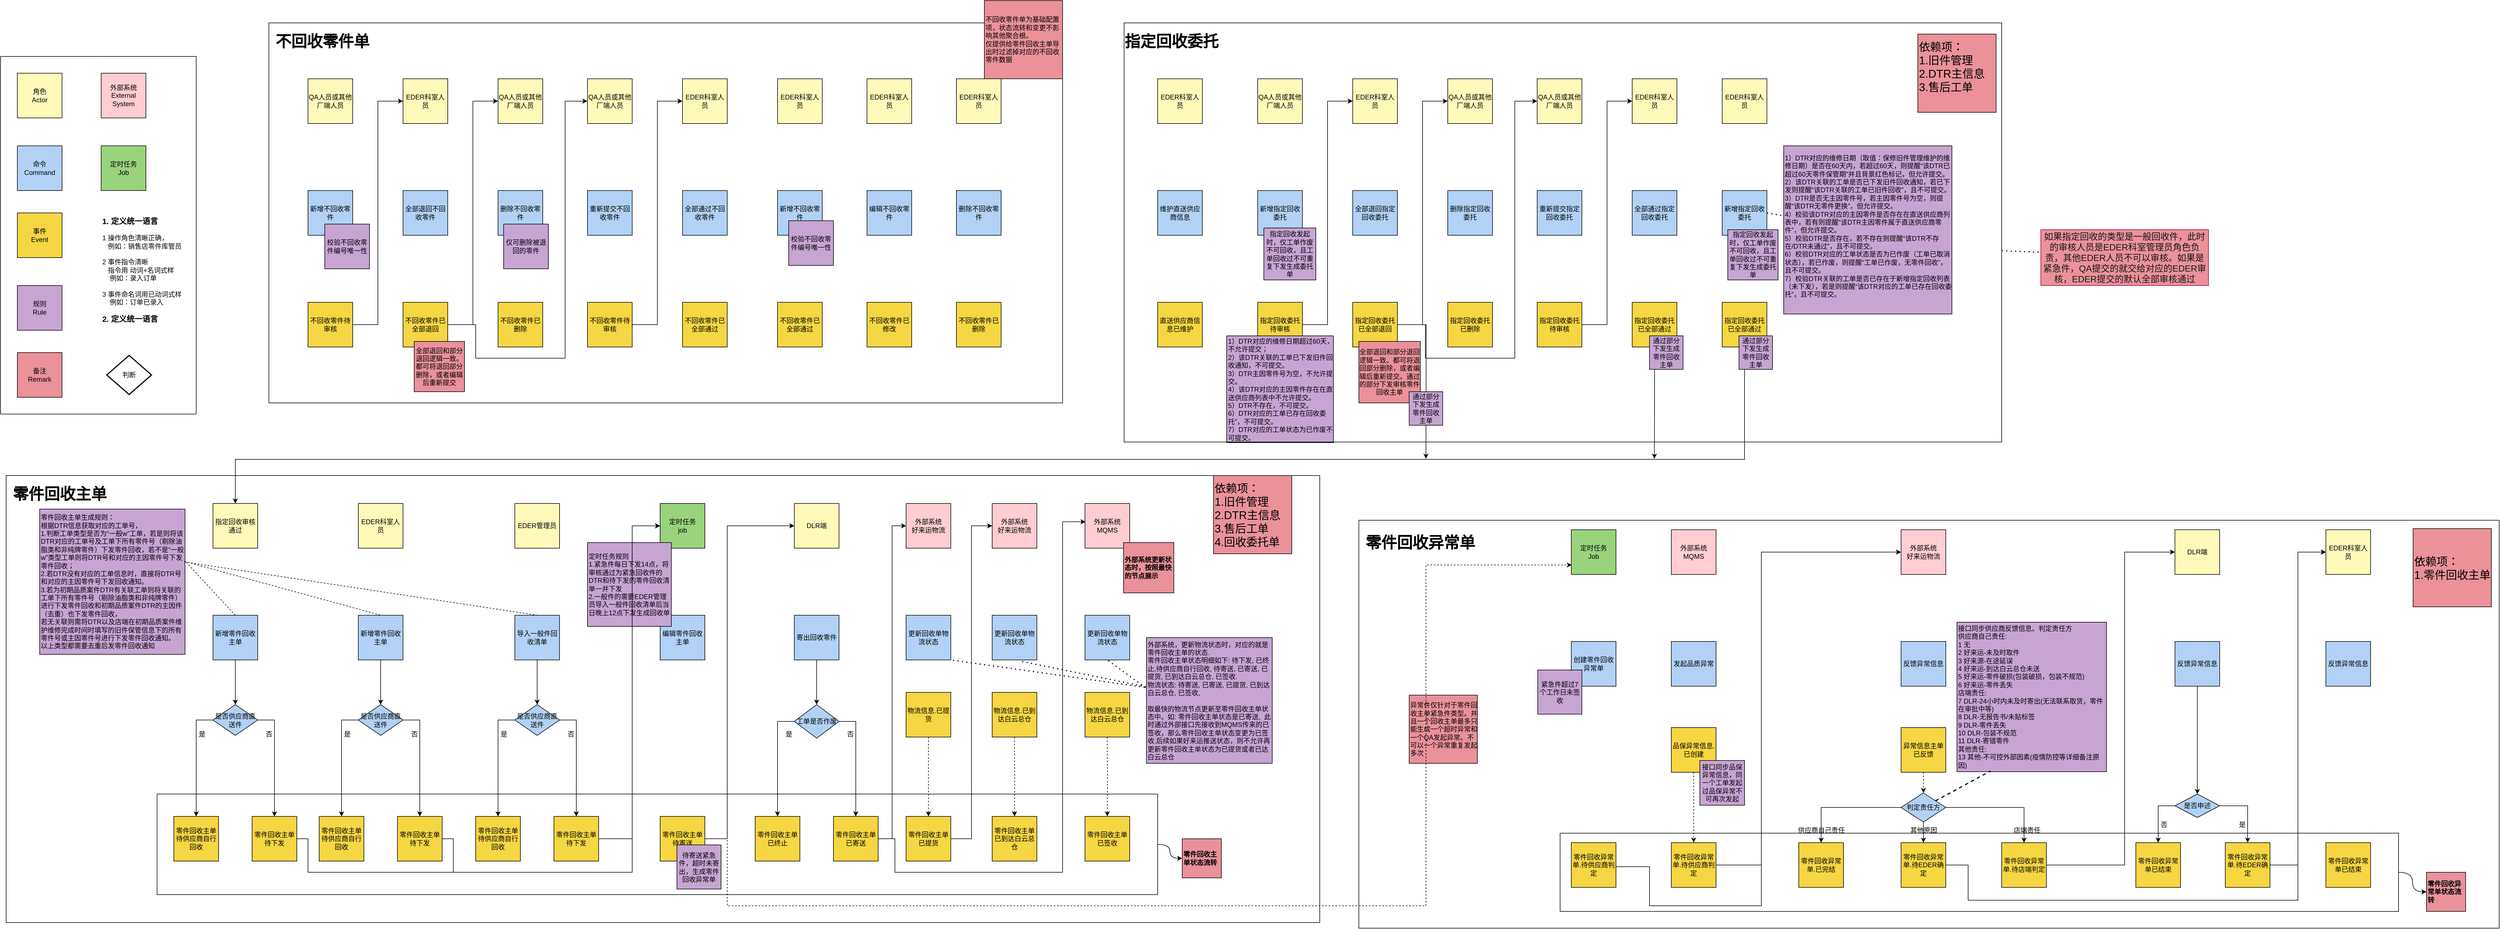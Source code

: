 <mxfile version="24.2.3" type="github" pages="2">
  <diagram id="NkuE2nHLbZGV6nsVPRtl" name="第 1 页">
    <mxGraphModel dx="1886" dy="1784" grid="1" gridSize="10" guides="1" tooltips="1" connect="1" arrows="1" fold="1" page="1" pageScale="1" pageWidth="1169" pageHeight="827" math="0" shadow="0">
      <root>
        <mxCell id="0" />
        <mxCell id="1" parent="0" />
        <mxCell id="k52oZoPbwoNnuqS357Ps-17" value="" style="rounded=0;whiteSpace=wrap;html=1;strokeColor=#000000;fillColor=none;" parent="1" vertex="1">
          <mxGeometry x="360" y="40" width="350" height="640" as="geometry" />
        </mxCell>
        <mxCell id="k52oZoPbwoNnuqS357Ps-9" value="事件&lt;br&gt;Event" style="whiteSpace=wrap;html=1;aspect=fixed;fillColor=#F6D643;" parent="1" vertex="1">
          <mxGeometry x="390" y="320" width="80" height="80" as="geometry" />
        </mxCell>
        <mxCell id="k52oZoPbwoNnuqS357Ps-10" value="命令&lt;br&gt;Command" style="whiteSpace=wrap;html=1;aspect=fixed;fillColor=#B1D2F6;strokeColor=#000000;" parent="1" vertex="1">
          <mxGeometry x="390" y="200" width="80" height="80" as="geometry" />
        </mxCell>
        <mxCell id="k52oZoPbwoNnuqS357Ps-11" value="外部系统&lt;br&gt;External &lt;br&gt;System" style="whiteSpace=wrap;html=1;fillColor=#FFCDD2;" parent="1" vertex="1">
          <mxGeometry x="540" y="70" width="80" height="80" as="geometry" />
        </mxCell>
        <mxCell id="k52oZoPbwoNnuqS357Ps-12" value="规则&lt;br&gt;Rule" style="whiteSpace=wrap;html=1;aspect=fixed;fillColor=#C7A5D3;" parent="1" vertex="1">
          <mxGeometry x="390" y="450" width="80" height="80" as="geometry" />
        </mxCell>
        <mxCell id="k52oZoPbwoNnuqS357Ps-13" value="备注&lt;br&gt;Remark" style="whiteSpace=wrap;html=1;aspect=fixed;fillColor=#EA919A;" parent="1" vertex="1">
          <mxGeometry x="390" y="570" width="80" height="80" as="geometry" />
        </mxCell>
        <mxCell id="k52oZoPbwoNnuqS357Ps-14" value="定时任务&lt;br&gt;Job" style="whiteSpace=wrap;html=1;aspect=fixed;fillColor=#99D47C;" parent="1" vertex="1">
          <mxGeometry x="540" y="200" width="80" height="80" as="geometry" />
        </mxCell>
        <mxCell id="k52oZoPbwoNnuqS357Ps-15" value="角色&lt;br&gt;Actor" style="whiteSpace=wrap;html=1;aspect=fixed;fillColor=#FFFABA;" parent="1" vertex="1">
          <mxGeometry x="390" y="70" width="80" height="80" as="geometry" />
        </mxCell>
        <mxCell id="k52oZoPbwoNnuqS357Ps-18" value="判断" style="rhombus;whiteSpace=wrap;html=1;strokeColor=#000000;fillColor=none;strokeWidth=2;" parent="1" vertex="1">
          <mxGeometry x="550" y="575" width="80" height="70" as="geometry" />
        </mxCell>
        <mxCell id="k52oZoPbwoNnuqS357Ps-19" value="&lt;b&gt;&lt;font style=&quot;font-size: 14px;&quot;&gt;1. 定义统一语言&lt;br&gt;&lt;/font&gt;&lt;/b&gt;&lt;br&gt;1 操作角色清晰正确，&lt;br&gt;&amp;nbsp; &amp;nbsp;例如：销售店零件库管员&lt;br&gt;&lt;br&gt;2 事件指令清晰&lt;br&gt;&amp;nbsp; &amp;nbsp;指令用 动词+名词式样&lt;br&gt;&amp;nbsp; &amp;nbsp; 例如：录入订单&lt;br&gt;&lt;br&gt;3 事件命名词用已动词式样&lt;br&gt;&amp;nbsp; &amp;nbsp; 例如：订单已录入&lt;br&gt;&lt;br&gt;&lt;b&gt;&lt;font style=&quot;font-size: 14px;&quot;&gt;2. 定义统一语言&lt;/font&gt;&lt;/b&gt;&lt;br&gt;" style="text;html=1;strokeColor=none;fillColor=none;align=left;verticalAlign=top;whiteSpace=wrap;rounded=0;" parent="1" vertex="1">
          <mxGeometry x="540" y="320" width="180" height="220" as="geometry" />
        </mxCell>
        <mxCell id="6Wc-AZuVBCzgzBZjmpfy-1" value="QA人员或其他厂端人员" style="whiteSpace=wrap;html=1;aspect=fixed;fillColor=#FFFABA;" parent="1" vertex="1">
          <mxGeometry x="910" y="80" width="80" height="80" as="geometry" />
        </mxCell>
        <mxCell id="6Wc-AZuVBCzgzBZjmpfy-2" value="EDER科室人员" style="whiteSpace=wrap;html=1;aspect=fixed;fillColor=#FFFABA;" parent="1" vertex="1">
          <mxGeometry x="1080" y="80" width="80" height="80" as="geometry" />
        </mxCell>
        <mxCell id="6Wc-AZuVBCzgzBZjmpfy-3" value="QA人员或其他厂端人员" style="whiteSpace=wrap;html=1;aspect=fixed;fillColor=#FFFABA;" parent="1" vertex="1">
          <mxGeometry x="1250" y="80" width="80" height="80" as="geometry" />
        </mxCell>
        <mxCell id="6Wc-AZuVBCzgzBZjmpfy-5" value="新增不回收零件" style="whiteSpace=wrap;html=1;aspect=fixed;fillColor=#B1D2F6;strokeColor=#000000;" parent="1" vertex="1">
          <mxGeometry x="910" y="280" width="80" height="80" as="geometry" />
        </mxCell>
        <mxCell id="6Wc-AZuVBCzgzBZjmpfy-6" value="全部退回不回收零件" style="whiteSpace=wrap;html=1;aspect=fixed;fillColor=#B1D2F6;strokeColor=#000000;" parent="1" vertex="1">
          <mxGeometry x="1080" y="280" width="80" height="80" as="geometry" />
        </mxCell>
        <mxCell id="6Wc-AZuVBCzgzBZjmpfy-7" value="删除不回收零件" style="whiteSpace=wrap;html=1;aspect=fixed;fillColor=#B1D2F6;strokeColor=#000000;" parent="1" vertex="1">
          <mxGeometry x="1250" y="280" width="80" height="80" as="geometry" />
        </mxCell>
        <mxCell id="6Wc-AZuVBCzgzBZjmpfy-15" style="edgeStyle=orthogonalEdgeStyle;rounded=0;orthogonalLoop=1;jettySize=auto;html=1;exitX=1;exitY=0.5;exitDx=0;exitDy=0;entryX=0;entryY=0.5;entryDx=0;entryDy=0;" parent="1" source="6Wc-AZuVBCzgzBZjmpfy-8" target="6Wc-AZuVBCzgzBZjmpfy-2" edge="1">
          <mxGeometry relative="1" as="geometry" />
        </mxCell>
        <mxCell id="6Wc-AZuVBCzgzBZjmpfy-8" value="不回收零件待审核" style="whiteSpace=wrap;html=1;aspect=fixed;fillColor=#F6D643;" parent="1" vertex="1">
          <mxGeometry x="910" y="480" width="80" height="80" as="geometry" />
        </mxCell>
        <mxCell id="6Wc-AZuVBCzgzBZjmpfy-16" style="edgeStyle=orthogonalEdgeStyle;rounded=0;orthogonalLoop=1;jettySize=auto;html=1;exitX=1;exitY=0.5;exitDx=0;exitDy=0;entryX=0;entryY=0.5;entryDx=0;entryDy=0;" parent="1" source="6Wc-AZuVBCzgzBZjmpfy-9" target="6Wc-AZuVBCzgzBZjmpfy-3" edge="1">
          <mxGeometry relative="1" as="geometry" />
        </mxCell>
        <mxCell id="6Wc-AZuVBCzgzBZjmpfy-9" value="不回收零件已全部退回" style="whiteSpace=wrap;html=1;aspect=fixed;fillColor=#F6D643;" parent="1" vertex="1">
          <mxGeometry x="1080" y="480" width="80" height="80" as="geometry" />
        </mxCell>
        <mxCell id="6Wc-AZuVBCzgzBZjmpfy-20" style="edgeStyle=orthogonalEdgeStyle;rounded=0;orthogonalLoop=1;jettySize=auto;html=1;exitX=1;exitY=0.5;exitDx=0;exitDy=0;entryX=0;entryY=0.5;entryDx=0;entryDy=0;" parent="1" source="6Wc-AZuVBCzgzBZjmpfy-9" target="6Wc-AZuVBCzgzBZjmpfy-17" edge="1">
          <mxGeometry relative="1" as="geometry">
            <Array as="points">
              <mxPoint x="1210" y="520" />
              <mxPoint x="1210" y="580" />
              <mxPoint x="1370" y="580" />
              <mxPoint x="1370" y="120" />
            </Array>
          </mxGeometry>
        </mxCell>
        <mxCell id="6Wc-AZuVBCzgzBZjmpfy-10" value="不回收零件已删除" style="whiteSpace=wrap;html=1;aspect=fixed;fillColor=#F6D643;" parent="1" vertex="1">
          <mxGeometry x="1250" y="480" width="80" height="80" as="geometry" />
        </mxCell>
        <mxCell id="6Wc-AZuVBCzgzBZjmpfy-11" value="校验不回收零件编号唯一性" style="whiteSpace=wrap;html=1;aspect=fixed;fillColor=#C7A5D3;" parent="1" vertex="1">
          <mxGeometry x="940" y="340" width="80" height="80" as="geometry" />
        </mxCell>
        <mxCell id="6Wc-AZuVBCzgzBZjmpfy-17" value="QA人员或其他厂端人员" style="whiteSpace=wrap;html=1;aspect=fixed;fillColor=#FFFABA;" parent="1" vertex="1">
          <mxGeometry x="1410" y="80" width="80" height="80" as="geometry" />
        </mxCell>
        <mxCell id="6Wc-AZuVBCzgzBZjmpfy-18" value="重新提交不回收零件" style="whiteSpace=wrap;html=1;aspect=fixed;fillColor=#B1D2F6;strokeColor=#000000;" parent="1" vertex="1">
          <mxGeometry x="1410" y="280" width="80" height="80" as="geometry" />
        </mxCell>
        <mxCell id="6Wc-AZuVBCzgzBZjmpfy-26" style="edgeStyle=orthogonalEdgeStyle;rounded=0;orthogonalLoop=1;jettySize=auto;html=1;exitX=1;exitY=0.5;exitDx=0;exitDy=0;entryX=0;entryY=0.5;entryDx=0;entryDy=0;" parent="1" source="6Wc-AZuVBCzgzBZjmpfy-19" target="6Wc-AZuVBCzgzBZjmpfy-21" edge="1">
          <mxGeometry relative="1" as="geometry" />
        </mxCell>
        <mxCell id="6Wc-AZuVBCzgzBZjmpfy-19" value="不回收零件待审核" style="whiteSpace=wrap;html=1;aspect=fixed;fillColor=#F6D643;" parent="1" vertex="1">
          <mxGeometry x="1410" y="480" width="80" height="80" as="geometry" />
        </mxCell>
        <mxCell id="6Wc-AZuVBCzgzBZjmpfy-21" value="EDER科室人员" style="whiteSpace=wrap;html=1;aspect=fixed;fillColor=#FFFABA;" parent="1" vertex="1">
          <mxGeometry x="1580" y="80" width="80" height="80" as="geometry" />
        </mxCell>
        <mxCell id="6Wc-AZuVBCzgzBZjmpfy-22" value="全部通过不回收零件" style="whiteSpace=wrap;html=1;aspect=fixed;fillColor=#B1D2F6;strokeColor=#000000;" parent="1" vertex="1">
          <mxGeometry x="1580" y="280" width="80" height="80" as="geometry" />
        </mxCell>
        <mxCell id="6Wc-AZuVBCzgzBZjmpfy-23" value="不回收零件已全部通过" style="whiteSpace=wrap;html=1;aspect=fixed;fillColor=#F6D643;" parent="1" vertex="1">
          <mxGeometry x="1580" y="480" width="80" height="80" as="geometry" />
        </mxCell>
        <mxCell id="6Wc-AZuVBCzgzBZjmpfy-25" value="全部退回和部分退回逻辑一致。都可将退回部分删除，或者编辑后重新提交" style="whiteSpace=wrap;html=1;aspect=fixed;fillColor=#EA919A;" parent="1" vertex="1">
          <mxGeometry x="1100" y="550" width="90" height="90" as="geometry" />
        </mxCell>
        <mxCell id="6Wc-AZuVBCzgzBZjmpfy-28" value="" style="rounded=0;whiteSpace=wrap;html=1;strokeColor=#000000;fillColor=none;" parent="1" vertex="1">
          <mxGeometry x="840" y="-20" width="1420" height="680" as="geometry" />
        </mxCell>
        <mxCell id="6Wc-AZuVBCzgzBZjmpfy-29" value="&lt;b style=&quot;font-size: 28px;&quot;&gt;&lt;font style=&quot;font-size: 28px;&quot;&gt;不回收零件单&lt;/font&gt;&lt;/b&gt;" style="text;html=1;strokeColor=none;fillColor=none;align=left;verticalAlign=top;whiteSpace=wrap;rounded=0;fontSize=28;" parent="1" vertex="1">
          <mxGeometry x="850" y="-10" width="280" height="70" as="geometry" />
        </mxCell>
        <mxCell id="6Wc-AZuVBCzgzBZjmpfy-31" value="QA人员或其他厂端人员" style="whiteSpace=wrap;html=1;aspect=fixed;fillColor=#FFFABA;" parent="1" vertex="1">
          <mxGeometry x="2609" y="80" width="80" height="80" as="geometry" />
        </mxCell>
        <mxCell id="6Wc-AZuVBCzgzBZjmpfy-32" value="EDER科室人员" style="whiteSpace=wrap;html=1;aspect=fixed;fillColor=#FFFABA;" parent="1" vertex="1">
          <mxGeometry x="2779" y="80" width="80" height="80" as="geometry" />
        </mxCell>
        <mxCell id="6Wc-AZuVBCzgzBZjmpfy-33" value="QA人员或其他厂端人员" style="whiteSpace=wrap;html=1;aspect=fixed;fillColor=#FFFABA;" parent="1" vertex="1">
          <mxGeometry x="2949" y="80" width="80" height="80" as="geometry" />
        </mxCell>
        <mxCell id="6Wc-AZuVBCzgzBZjmpfy-34" value="新增指定回收委托" style="whiteSpace=wrap;html=1;aspect=fixed;fillColor=#B1D2F6;strokeColor=#000000;" parent="1" vertex="1">
          <mxGeometry x="2609" y="280" width="80" height="80" as="geometry" />
        </mxCell>
        <mxCell id="6Wc-AZuVBCzgzBZjmpfy-35" value="全部退回指定回收委托" style="whiteSpace=wrap;html=1;aspect=fixed;fillColor=#B1D2F6;strokeColor=#000000;" parent="1" vertex="1">
          <mxGeometry x="2779" y="280" width="80" height="80" as="geometry" />
        </mxCell>
        <mxCell id="6Wc-AZuVBCzgzBZjmpfy-36" value="删除指定回收委托" style="whiteSpace=wrap;html=1;aspect=fixed;fillColor=#B1D2F6;strokeColor=#000000;" parent="1" vertex="1">
          <mxGeometry x="2949" y="280" width="80" height="80" as="geometry" />
        </mxCell>
        <mxCell id="6Wc-AZuVBCzgzBZjmpfy-37" style="edgeStyle=orthogonalEdgeStyle;rounded=0;orthogonalLoop=1;jettySize=auto;html=1;exitX=1;exitY=0.5;exitDx=0;exitDy=0;entryX=0;entryY=0.5;entryDx=0;entryDy=0;" parent="1" source="6Wc-AZuVBCzgzBZjmpfy-38" target="6Wc-AZuVBCzgzBZjmpfy-32" edge="1">
          <mxGeometry relative="1" as="geometry" />
        </mxCell>
        <mxCell id="6Wc-AZuVBCzgzBZjmpfy-38" value="指定回收委托待审核" style="whiteSpace=wrap;html=1;aspect=fixed;fillColor=#F6D643;" parent="1" vertex="1">
          <mxGeometry x="2609" y="480" width="80" height="80" as="geometry" />
        </mxCell>
        <mxCell id="6Wc-AZuVBCzgzBZjmpfy-39" style="edgeStyle=orthogonalEdgeStyle;rounded=0;orthogonalLoop=1;jettySize=auto;html=1;exitX=1;exitY=0.5;exitDx=0;exitDy=0;entryX=0;entryY=0.5;entryDx=0;entryDy=0;" parent="1" source="6Wc-AZuVBCzgzBZjmpfy-40" target="6Wc-AZuVBCzgzBZjmpfy-33" edge="1">
          <mxGeometry relative="1" as="geometry" />
        </mxCell>
        <mxCell id="6Wc-AZuVBCzgzBZjmpfy-104" style="edgeStyle=orthogonalEdgeStyle;rounded=0;orthogonalLoop=1;jettySize=auto;html=1;exitX=1;exitY=0.5;exitDx=0;exitDy=0;" parent="1" source="6Wc-AZuVBCzgzBZjmpfy-40" edge="1">
          <mxGeometry relative="1" as="geometry">
            <mxPoint x="2910" y="760" as="targetPoint" />
          </mxGeometry>
        </mxCell>
        <mxCell id="6Wc-AZuVBCzgzBZjmpfy-40" value="指定回收委托已全部退回" style="whiteSpace=wrap;html=1;aspect=fixed;fillColor=#F6D643;" parent="1" vertex="1">
          <mxGeometry x="2779" y="480" width="80" height="80" as="geometry" />
        </mxCell>
        <mxCell id="6Wc-AZuVBCzgzBZjmpfy-41" style="edgeStyle=orthogonalEdgeStyle;rounded=0;orthogonalLoop=1;jettySize=auto;html=1;exitX=1;exitY=0.5;exitDx=0;exitDy=0;entryX=0;entryY=0.5;entryDx=0;entryDy=0;" parent="1" source="6Wc-AZuVBCzgzBZjmpfy-40" target="6Wc-AZuVBCzgzBZjmpfy-44" edge="1">
          <mxGeometry relative="1" as="geometry">
            <Array as="points">
              <mxPoint x="2909" y="520" />
              <mxPoint x="2909" y="580" />
              <mxPoint x="3069" y="580" />
              <mxPoint x="3069" y="120" />
            </Array>
          </mxGeometry>
        </mxCell>
        <mxCell id="6Wc-AZuVBCzgzBZjmpfy-42" value="指定回收委托已删除" style="whiteSpace=wrap;html=1;aspect=fixed;fillColor=#F6D643;" parent="1" vertex="1">
          <mxGeometry x="2949" y="480" width="80" height="80" as="geometry" />
        </mxCell>
        <mxCell id="6Wc-AZuVBCzgzBZjmpfy-43" value="1）DTR对应的维修日期超过60天，不允许提交；&lt;br&gt;2）该DTR关联的工单已下发旧件回收通知，不可提交。&lt;br&gt;3）DTR主因零件号为空，不允许提交。&lt;br&gt;4）该DTR对应的主因零件存在在直送供应商列表中不允许提交。&lt;br&gt;5）DTR不存在，不可提交。&lt;br&gt;6）DTR对应的工单已存在回收委托”，不可提交。&lt;br&gt;7）DTR对应的工单状态为已作废不可提交。" style="whiteSpace=wrap;html=1;aspect=fixed;fillColor=#C7A5D3;align=left;" parent="1" vertex="1">
          <mxGeometry x="2553.5" y="540" width="191" height="191" as="geometry" />
        </mxCell>
        <mxCell id="6Wc-AZuVBCzgzBZjmpfy-44" value="QA人员或其他厂端人员" style="whiteSpace=wrap;html=1;aspect=fixed;fillColor=#FFFABA;" parent="1" vertex="1">
          <mxGeometry x="3109" y="80" width="80" height="80" as="geometry" />
        </mxCell>
        <mxCell id="6Wc-AZuVBCzgzBZjmpfy-45" value="重新提交指定回收委托" style="whiteSpace=wrap;html=1;aspect=fixed;fillColor=#B1D2F6;strokeColor=#000000;" parent="1" vertex="1">
          <mxGeometry x="3109" y="280" width="80" height="80" as="geometry" />
        </mxCell>
        <mxCell id="6Wc-AZuVBCzgzBZjmpfy-46" style="edgeStyle=orthogonalEdgeStyle;rounded=0;orthogonalLoop=1;jettySize=auto;html=1;exitX=1;exitY=0.5;exitDx=0;exitDy=0;entryX=0;entryY=0.5;entryDx=0;entryDy=0;" parent="1" source="6Wc-AZuVBCzgzBZjmpfy-47" target="6Wc-AZuVBCzgzBZjmpfy-48" edge="1">
          <mxGeometry relative="1" as="geometry" />
        </mxCell>
        <mxCell id="6Wc-AZuVBCzgzBZjmpfy-47" value="指定回收委托待审核" style="whiteSpace=wrap;html=1;aspect=fixed;fillColor=#F6D643;" parent="1" vertex="1">
          <mxGeometry x="3109" y="480" width="80" height="80" as="geometry" />
        </mxCell>
        <mxCell id="6Wc-AZuVBCzgzBZjmpfy-48" value="EDER科室人员" style="whiteSpace=wrap;html=1;aspect=fixed;fillColor=#FFFABA;" parent="1" vertex="1">
          <mxGeometry x="3279" y="80" width="80" height="80" as="geometry" />
        </mxCell>
        <mxCell id="6Wc-AZuVBCzgzBZjmpfy-49" value="全部通过指定回收委托" style="whiteSpace=wrap;html=1;aspect=fixed;fillColor=#B1D2F6;strokeColor=#000000;" parent="1" vertex="1">
          <mxGeometry x="3279" y="280" width="80" height="80" as="geometry" />
        </mxCell>
        <mxCell id="6Wc-AZuVBCzgzBZjmpfy-103" style="edgeStyle=orthogonalEdgeStyle;rounded=0;orthogonalLoop=1;jettySize=auto;html=1;exitX=0.5;exitY=1;exitDx=0;exitDy=0;" parent="1" source="6Wc-AZuVBCzgzBZjmpfy-50" edge="1">
          <mxGeometry relative="1" as="geometry">
            <mxPoint x="3318.737" y="760" as="targetPoint" />
          </mxGeometry>
        </mxCell>
        <mxCell id="6Wc-AZuVBCzgzBZjmpfy-50" value="指定回收委托已全部通过" style="whiteSpace=wrap;html=1;aspect=fixed;fillColor=#F6D643;" parent="1" vertex="1">
          <mxGeometry x="3279" y="480" width="80" height="80" as="geometry" />
        </mxCell>
        <mxCell id="6Wc-AZuVBCzgzBZjmpfy-51" value="全部退回和部分退回逻辑一致。都可将退回部分删除，或者编辑后重新提交。通过的部分下发审核零件回收主单" style="whiteSpace=wrap;html=1;aspect=fixed;fillColor=#EA919A;" parent="1" vertex="1">
          <mxGeometry x="2790" y="550" width="110" height="110" as="geometry" />
        </mxCell>
        <mxCell id="6Wc-AZuVBCzgzBZjmpfy-52" value="" style="rounded=0;whiteSpace=wrap;html=1;strokeColor=#000000;fillColor=none;" parent="1" vertex="1">
          <mxGeometry x="2370" y="-20" width="1570" height="750" as="geometry" />
        </mxCell>
        <mxCell id="6Wc-AZuVBCzgzBZjmpfy-53" value="&lt;b&gt;指定回收委托&lt;/b&gt;" style="text;html=1;strokeColor=none;fillColor=none;align=left;verticalAlign=top;whiteSpace=wrap;rounded=0;fontSize=28;" parent="1" vertex="1">
          <mxGeometry x="2369" y="-10" width="280" height="70" as="geometry" />
        </mxCell>
        <mxCell id="6Wc-AZuVBCzgzBZjmpfy-54" value="EDER科室人员" style="whiteSpace=wrap;html=1;aspect=fixed;fillColor=#FFFABA;" parent="1" vertex="1">
          <mxGeometry x="3440" y="80" width="80" height="80" as="geometry" />
        </mxCell>
        <mxCell id="6Wc-AZuVBCzgzBZjmpfy-55" value="新增指定回收委托" style="whiteSpace=wrap;html=1;aspect=fixed;fillColor=#B1D2F6;strokeColor=#000000;" parent="1" vertex="1">
          <mxGeometry x="3440" y="280" width="80" height="80" as="geometry" />
        </mxCell>
        <mxCell id="6Wc-AZuVBCzgzBZjmpfy-101" style="edgeStyle=orthogonalEdgeStyle;rounded=0;orthogonalLoop=1;jettySize=auto;html=1;entryX=0.5;entryY=0;entryDx=0;entryDy=0;exitX=0.5;exitY=1;exitDx=0;exitDy=0;" parent="1" source="6Wc-AZuVBCzgzBZjmpfy-56" target="OLl_IKrEM9eBGBM9zpbV-7" edge="1">
          <mxGeometry relative="1" as="geometry">
            <mxPoint x="810.0" y="840" as="targetPoint" />
            <Array as="points">
              <mxPoint x="3480" y="761" />
              <mxPoint x="780" y="761" />
            </Array>
            <mxPoint x="3240.72" y="560.96" as="sourcePoint" />
          </mxGeometry>
        </mxCell>
        <mxCell id="6Wc-AZuVBCzgzBZjmpfy-56" value="指定回收委托已全部通过" style="whiteSpace=wrap;html=1;aspect=fixed;fillColor=#F6D643;" parent="1" vertex="1">
          <mxGeometry x="3440" y="480" width="80" height="80" as="geometry" />
        </mxCell>
        <mxCell id="6Wc-AZuVBCzgzBZjmpfy-57" value="&lt;span style=&quot;font-size: 12px;&quot;&gt;1）DTR对应的维修日期（取值：保修旧件管理维护的维修日期）是否在60天内，若超过60天，则提醒“该DTR已超过60天零件保管期”并且背景红色标记，但允许提交。2）该DTR关联的工单是否已下发旧件回收通知，若已下发则提醒“该DTR关联的工单已旧件回收”，且不可提交。3）DTR是否无主因零件号，若主因零件号为空，则提醒“该DTR无零件更换”，但允许提交。&lt;br&gt;4）校验该DTR对应的主因零件是否存在在直送供应商列表中，若有则提醒“该DTR主因零件属于直送供应商零件”，但允许提交。&lt;br&gt;5）校验DTR是否存在，若不存在则提醒“该DTR不存在/DTR未通过”，且不可提交。&lt;br&gt;6）校验DTR对应的工单状态是否为已作废（工单已取消状态），若已作废，则提醒“工单已作废，无零件回收”，且不可提交。&lt;br&gt;7）校验DTR关联的工单是否已存在于新增指定回收列表（未下发），若是则提醒“该DTR对应的工单已存在回收委托”，且不可提交。&lt;br&gt;&lt;br&gt;&lt;/span&gt;" style="whiteSpace=wrap;html=1;aspect=fixed;fillColor=#C7A5D3;align=left;" parent="1" vertex="1">
          <mxGeometry x="3550" y="200" width="301" height="301" as="geometry" />
        </mxCell>
        <mxCell id="6Wc-AZuVBCzgzBZjmpfy-58" value="" style="endArrow=none;dashed=1;html=1;dashPattern=1 3;strokeWidth=2;rounded=0;exitX=1;exitY=0.5;exitDx=0;exitDy=0;" parent="1" source="6Wc-AZuVBCzgzBZjmpfy-55" target="6Wc-AZuVBCzgzBZjmpfy-57" edge="1">
          <mxGeometry width="50" height="50" relative="1" as="geometry">
            <mxPoint x="3150" y="400" as="sourcePoint" />
            <mxPoint x="3200" y="350" as="targetPoint" />
          </mxGeometry>
        </mxCell>
        <mxCell id="6Wc-AZuVBCzgzBZjmpfy-59" value="依赖项：&lt;br&gt;1.旧件管理&lt;br&gt;2.DTR主信息&lt;br&gt;3.售后工单&lt;div&gt;&lt;br/&gt;&lt;/div&gt;" style="whiteSpace=wrap;html=1;aspect=fixed;fillColor=#EA919A;align=left;fontSize=20;" parent="1" vertex="1">
          <mxGeometry x="3790" width="140" height="140" as="geometry" />
        </mxCell>
        <mxCell id="6Wc-AZuVBCzgzBZjmpfy-60" value="EDER科室人员" style="whiteSpace=wrap;html=1;aspect=fixed;fillColor=#FFFABA;" parent="1" vertex="1">
          <mxGeometry x="2430" y="80" width="80" height="80" as="geometry" />
        </mxCell>
        <mxCell id="6Wc-AZuVBCzgzBZjmpfy-61" value="维护直送供应商信息" style="whiteSpace=wrap;html=1;aspect=fixed;fillColor=#B1D2F6;strokeColor=#000000;" parent="1" vertex="1">
          <mxGeometry x="2430" y="280" width="80" height="80" as="geometry" />
        </mxCell>
        <mxCell id="6Wc-AZuVBCzgzBZjmpfy-62" value="直送供应商信息已维护" style="whiteSpace=wrap;html=1;aspect=fixed;fillColor=#F6D643;" parent="1" vertex="1">
          <mxGeometry x="2430" y="480" width="80" height="80" as="geometry" />
        </mxCell>
        <mxCell id="6Wc-AZuVBCzgzBZjmpfy-63" value="EDER科室人员" style="whiteSpace=wrap;html=1;aspect=fixed;fillColor=#FFFABA;" parent="1" vertex="1">
          <mxGeometry x="1750" y="80" width="80" height="80" as="geometry" />
        </mxCell>
        <mxCell id="6Wc-AZuVBCzgzBZjmpfy-64" value="新增不回收零件" style="whiteSpace=wrap;html=1;aspect=fixed;fillColor=#B1D2F6;strokeColor=#000000;" parent="1" vertex="1">
          <mxGeometry x="1750" y="280" width="80" height="80" as="geometry" />
        </mxCell>
        <mxCell id="6Wc-AZuVBCzgzBZjmpfy-65" value="不回收零件已全部通过" style="whiteSpace=wrap;html=1;aspect=fixed;fillColor=#F6D643;" parent="1" vertex="1">
          <mxGeometry x="1750" y="480" width="80" height="80" as="geometry" />
        </mxCell>
        <mxCell id="6Wc-AZuVBCzgzBZjmpfy-66" value="EDER科室人员" style="whiteSpace=wrap;html=1;aspect=fixed;fillColor=#FFFABA;" parent="1" vertex="1">
          <mxGeometry x="1910" y="80" width="80" height="80" as="geometry" />
        </mxCell>
        <mxCell id="6Wc-AZuVBCzgzBZjmpfy-67" value="编辑不回收零件" style="whiteSpace=wrap;html=1;aspect=fixed;fillColor=#B1D2F6;strokeColor=#000000;" parent="1" vertex="1">
          <mxGeometry x="1910" y="280" width="80" height="80" as="geometry" />
        </mxCell>
        <mxCell id="6Wc-AZuVBCzgzBZjmpfy-68" value="不回收零件已修改" style="whiteSpace=wrap;html=1;aspect=fixed;fillColor=#F6D643;" parent="1" vertex="1">
          <mxGeometry x="1910" y="480" width="80" height="80" as="geometry" />
        </mxCell>
        <mxCell id="6Wc-AZuVBCzgzBZjmpfy-70" value="EDER科室人员" style="whiteSpace=wrap;html=1;aspect=fixed;fillColor=#FFFABA;" parent="1" vertex="1">
          <mxGeometry x="2070" y="80" width="80" height="80" as="geometry" />
        </mxCell>
        <mxCell id="6Wc-AZuVBCzgzBZjmpfy-71" value="删除不回收零件" style="whiteSpace=wrap;html=1;aspect=fixed;fillColor=#B1D2F6;strokeColor=#000000;" parent="1" vertex="1">
          <mxGeometry x="2070" y="280" width="80" height="80" as="geometry" />
        </mxCell>
        <mxCell id="6Wc-AZuVBCzgzBZjmpfy-72" value="不回收零件已删除" style="whiteSpace=wrap;html=1;aspect=fixed;fillColor=#F6D643;" parent="1" vertex="1">
          <mxGeometry x="2070" y="480" width="80" height="80" as="geometry" />
        </mxCell>
        <mxCell id="6Wc-AZuVBCzgzBZjmpfy-78" value="如果指定回收的类型是一般回收件，此时的审核人员是EDER科室管理员角色负责，其他EDER人员不可以审核。如果是紧急件，QA提交的就交给对应的EDER审核，EDER提交的默认全部审核通过" style="rounded=0;whiteSpace=wrap;html=1;fillColor=#EA919A;strokeColor=#A50040;fontColor=#171717;gradientColor=none;fontSize=16;" parent="1" vertex="1">
          <mxGeometry x="4010" y="350" width="300" height="100" as="geometry" />
        </mxCell>
        <mxCell id="6Wc-AZuVBCzgzBZjmpfy-79" value="" style="endArrow=none;dashed=1;html=1;dashPattern=1 3;strokeWidth=2;rounded=0;entryX=0.003;entryY=0.406;entryDx=0;entryDy=0;entryPerimeter=0;" parent="1" source="6Wc-AZuVBCzgzBZjmpfy-52" target="6Wc-AZuVBCzgzBZjmpfy-78" edge="1">
          <mxGeometry width="50" height="50" relative="1" as="geometry">
            <mxPoint x="3330" y="520" as="sourcePoint" />
            <mxPoint x="3380" y="470" as="targetPoint" />
          </mxGeometry>
        </mxCell>
        <mxCell id="6Wc-AZuVBCzgzBZjmpfy-80" value="EDER管理员" style="whiteSpace=wrap;html=1;aspect=fixed;fillColor=#FFFABA;" parent="1" vertex="1">
          <mxGeometry x="1280" y="840" width="80" height="80" as="geometry" />
        </mxCell>
        <mxCell id="6Wc-AZuVBCzgzBZjmpfy-126" value="" style="edgeStyle=orthogonalEdgeStyle;rounded=0;orthogonalLoop=1;jettySize=auto;html=1;" parent="1" source="6Wc-AZuVBCzgzBZjmpfy-81" target="6Wc-AZuVBCzgzBZjmpfy-125" edge="1">
          <mxGeometry relative="1" as="geometry" />
        </mxCell>
        <mxCell id="6Wc-AZuVBCzgzBZjmpfy-81" value="导入一般件回收清单" style="whiteSpace=wrap;html=1;aspect=fixed;fillColor=#B1D2F6;strokeColor=#000000;" parent="1" vertex="1">
          <mxGeometry x="1280" y="1040" width="80" height="80" as="geometry" />
        </mxCell>
        <mxCell id="6Wc-AZuVBCzgzBZjmpfy-106" style="edgeStyle=orthogonalEdgeStyle;rounded=0;orthogonalLoop=1;jettySize=auto;html=1;exitX=1;exitY=0.5;exitDx=0;exitDy=0;entryX=0;entryY=0.5;entryDx=0;entryDy=0;" parent="1" source="6Wc-AZuVBCzgzBZjmpfy-82" target="6Wc-AZuVBCzgzBZjmpfy-86" edge="1">
          <mxGeometry relative="1" as="geometry">
            <mxPoint x="1160" y="870" as="targetPoint" />
            <Array as="points">
              <mxPoint x="1490" y="1440" />
              <mxPoint x="1490" y="880" />
            </Array>
          </mxGeometry>
        </mxCell>
        <mxCell id="6Wc-AZuVBCzgzBZjmpfy-82" value="零件回收主单待下发" style="whiteSpace=wrap;html=1;aspect=fixed;fillColor=#F6D643;" parent="1" vertex="1">
          <mxGeometry x="1350" y="1400" width="80" height="80" as="geometry" />
        </mxCell>
        <mxCell id="6Wc-AZuVBCzgzBZjmpfy-86" value="定时任务&lt;div&gt;job&lt;/div&gt;" style="whiteSpace=wrap;html=1;aspect=fixed;fillColor=#99D47C;" parent="1" vertex="1">
          <mxGeometry x="1540" y="840" width="80" height="80" as="geometry" />
        </mxCell>
        <mxCell id="6Wc-AZuVBCzgzBZjmpfy-87" value="编辑零件回收主单" style="whiteSpace=wrap;html=1;aspect=fixed;fillColor=#B1D2F6;strokeColor=#000000;" parent="1" vertex="1">
          <mxGeometry x="1540" y="1040" width="80" height="80" as="geometry" />
        </mxCell>
        <mxCell id="6Wc-AZuVBCzgzBZjmpfy-107" style="edgeStyle=orthogonalEdgeStyle;rounded=0;orthogonalLoop=1;jettySize=auto;html=1;exitX=1;exitY=0.5;exitDx=0;exitDy=0;entryX=0;entryY=0.5;entryDx=0;entryDy=0;" parent="1" source="6Wc-AZuVBCzgzBZjmpfy-88" target="6Wc-AZuVBCzgzBZjmpfy-89" edge="1">
          <mxGeometry relative="1" as="geometry">
            <Array as="points">
              <mxPoint x="1660" y="1440" />
              <mxPoint x="1660" y="880" />
            </Array>
          </mxGeometry>
        </mxCell>
        <mxCell id="6Wc-AZuVBCzgzBZjmpfy-88" value="零件回收主单&lt;br&gt;待寄送" style="whiteSpace=wrap;html=1;aspect=fixed;fillColor=#F6D643;" parent="1" vertex="1">
          <mxGeometry x="1540" y="1400" width="80" height="80" as="geometry" />
        </mxCell>
        <mxCell id="6Wc-AZuVBCzgzBZjmpfy-89" value="DLR端" style="whiteSpace=wrap;html=1;aspect=fixed;fillColor=#FFFABA;" parent="1" vertex="1">
          <mxGeometry x="1780" y="840" width="80" height="80" as="geometry" />
        </mxCell>
        <mxCell id="6Wc-AZuVBCzgzBZjmpfy-109" value="" style="edgeStyle=orthogonalEdgeStyle;rounded=0;orthogonalLoop=1;jettySize=auto;html=1;" parent="1" source="6Wc-AZuVBCzgzBZjmpfy-90" target="6Wc-AZuVBCzgzBZjmpfy-108" edge="1">
          <mxGeometry relative="1" as="geometry" />
        </mxCell>
        <mxCell id="6Wc-AZuVBCzgzBZjmpfy-90" value="寄出回收零件" style="whiteSpace=wrap;html=1;aspect=fixed;fillColor=#B1D2F6;strokeColor=#000000;" parent="1" vertex="1">
          <mxGeometry x="1780" y="1040" width="80" height="80" as="geometry" />
        </mxCell>
        <mxCell id="6Wc-AZuVBCzgzBZjmpfy-91" value="零件回收主单&lt;br&gt;已终止" style="whiteSpace=wrap;html=1;aspect=fixed;fillColor=#F6D643;" parent="1" vertex="1">
          <mxGeometry x="1710" y="1400" width="80" height="80" as="geometry" />
        </mxCell>
        <mxCell id="6Wc-AZuVBCzgzBZjmpfy-93" value="更新回收单物流状态" style="whiteSpace=wrap;html=1;aspect=fixed;fillColor=#B1D2F6;strokeColor=#000000;" parent="1" vertex="1">
          <mxGeometry x="2300" y="1040" width="80" height="80" as="geometry" />
        </mxCell>
        <mxCell id="6Wc-AZuVBCzgzBZjmpfy-94" value="零件回收主单&lt;br&gt;已签收" style="whiteSpace=wrap;html=1;aspect=fixed;fillColor=#F6D643;" parent="1" vertex="1">
          <mxGeometry x="2300" y="1400" width="80" height="80" as="geometry" />
        </mxCell>
        <mxCell id="6Wc-AZuVBCzgzBZjmpfy-98" value="EDER科室人员" style="whiteSpace=wrap;html=1;aspect=fixed;fillColor=#FFFABA;" parent="1" vertex="1">
          <mxGeometry x="1000" y="840" width="80" height="80" as="geometry" />
        </mxCell>
        <mxCell id="6Wc-AZuVBCzgzBZjmpfy-105" style="edgeStyle=orthogonalEdgeStyle;rounded=0;orthogonalLoop=1;jettySize=auto;html=1;exitX=1;exitY=0.5;exitDx=0;exitDy=0;entryX=0;entryY=0.5;entryDx=0;entryDy=0;" parent="1" source="6Wc-AZuVBCzgzBZjmpfy-134" target="6Wc-AZuVBCzgzBZjmpfy-86" edge="1">
          <mxGeometry relative="1" as="geometry">
            <mxPoint x="920" y="1280" as="sourcePoint" />
            <Array as="points">
              <mxPoint x="1170" y="1440" />
              <mxPoint x="1170" y="1500" />
              <mxPoint x="1490" y="1500" />
              <mxPoint x="1490" y="880" />
            </Array>
          </mxGeometry>
        </mxCell>
        <mxCell id="6Wc-AZuVBCzgzBZjmpfy-111" style="edgeStyle=orthogonalEdgeStyle;rounded=0;orthogonalLoop=1;jettySize=auto;html=1;exitX=0;exitY=0.5;exitDx=0;exitDy=0;entryX=0.5;entryY=0;entryDx=0;entryDy=0;" parent="1" source="6Wc-AZuVBCzgzBZjmpfy-108" target="6Wc-AZuVBCzgzBZjmpfy-91" edge="1">
          <mxGeometry relative="1" as="geometry" />
        </mxCell>
        <mxCell id="6Wc-AZuVBCzgzBZjmpfy-112" style="edgeStyle=orthogonalEdgeStyle;rounded=0;orthogonalLoop=1;jettySize=auto;html=1;exitX=1;exitY=0.5;exitDx=0;exitDy=0;entryX=0.5;entryY=0;entryDx=0;entryDy=0;" parent="1" source="6Wc-AZuVBCzgzBZjmpfy-108" target="6Wc-AZuVBCzgzBZjmpfy-110" edge="1">
          <mxGeometry relative="1" as="geometry" />
        </mxCell>
        <mxCell id="6Wc-AZuVBCzgzBZjmpfy-108" value="工单是否作废" style="rhombus;whiteSpace=wrap;html=1;fillColor=#B1D2F6;strokeColor=#000000;" parent="1" vertex="1">
          <mxGeometry x="1780" y="1200" width="80" height="60" as="geometry" />
        </mxCell>
        <mxCell id="6Wc-AZuVBCzgzBZjmpfy-121" style="edgeStyle=orthogonalEdgeStyle;rounded=0;orthogonalLoop=1;jettySize=auto;html=1;exitX=1;exitY=0.5;exitDx=0;exitDy=0;entryX=0;entryY=0.5;entryDx=0;entryDy=0;" parent="1" source="6Wc-AZuVBCzgzBZjmpfy-110" target="6Wc-AZuVBCzgzBZjmpfy-115" edge="1">
          <mxGeometry relative="1" as="geometry" />
        </mxCell>
        <mxCell id="6Wc-AZuVBCzgzBZjmpfy-110" value="零件回收主单&lt;br&gt;已寄送" style="whiteSpace=wrap;html=1;aspect=fixed;fillColor=#F6D643;" parent="1" vertex="1">
          <mxGeometry x="1850" y="1400" width="80" height="80" as="geometry" />
        </mxCell>
        <mxCell id="6Wc-AZuVBCzgzBZjmpfy-113" value="是" style="text;html=1;align=center;verticalAlign=middle;resizable=0;points=[];autosize=1;strokeColor=none;fillColor=none;" parent="1" vertex="1">
          <mxGeometry x="1750" y="1238" width="40" height="30" as="geometry" />
        </mxCell>
        <mxCell id="6Wc-AZuVBCzgzBZjmpfy-114" value="否" style="text;html=1;align=center;verticalAlign=middle;resizable=0;points=[];autosize=1;strokeColor=none;fillColor=none;" parent="1" vertex="1">
          <mxGeometry x="1860" y="1238" width="40" height="30" as="geometry" />
        </mxCell>
        <mxCell id="6Wc-AZuVBCzgzBZjmpfy-115" value="外部系统&lt;br&gt;好来运物流" style="whiteSpace=wrap;html=1;fillColor=#FFCDD2;" parent="1" vertex="1">
          <mxGeometry x="1980" y="840" width="80" height="80" as="geometry" />
        </mxCell>
        <mxCell id="6Wc-AZuVBCzgzBZjmpfy-116" value="更新回收单物流状态" style="whiteSpace=wrap;html=1;aspect=fixed;fillColor=#B1D2F6;strokeColor=#000000;" parent="1" vertex="1">
          <mxGeometry x="1980" y="1040" width="80" height="80" as="geometry" />
        </mxCell>
        <mxCell id="6Wc-AZuVBCzgzBZjmpfy-122" style="edgeStyle=orthogonalEdgeStyle;rounded=0;orthogonalLoop=1;jettySize=auto;html=1;exitX=1;exitY=0.5;exitDx=0;exitDy=0;entryX=0;entryY=0.5;entryDx=0;entryDy=0;" parent="1" source="6Wc-AZuVBCzgzBZjmpfy-117" target="6Wc-AZuVBCzgzBZjmpfy-118" edge="1">
          <mxGeometry relative="1" as="geometry" />
        </mxCell>
        <mxCell id="6Wc-AZuVBCzgzBZjmpfy-117" value="零件回收主单&lt;br&gt;已提货" style="whiteSpace=wrap;html=1;aspect=fixed;fillColor=#F6D643;" parent="1" vertex="1">
          <mxGeometry x="1980" y="1400" width="80" height="80" as="geometry" />
        </mxCell>
        <mxCell id="6Wc-AZuVBCzgzBZjmpfy-118" value="外部系统&lt;br&gt;好来运物流" style="whiteSpace=wrap;html=1;fillColor=#FFCDD2;" parent="1" vertex="1">
          <mxGeometry x="2134" y="840" width="80" height="80" as="geometry" />
        </mxCell>
        <mxCell id="6Wc-AZuVBCzgzBZjmpfy-119" value="更新回收单物流状态" style="whiteSpace=wrap;html=1;aspect=fixed;fillColor=#B1D2F6;strokeColor=#000000;" parent="1" vertex="1">
          <mxGeometry x="2134" y="1040" width="80" height="80" as="geometry" />
        </mxCell>
        <mxCell id="6Wc-AZuVBCzgzBZjmpfy-120" value="零件回收主单&lt;br&gt;已到达白云总仓" style="whiteSpace=wrap;html=1;aspect=fixed;fillColor=#F6D643;" parent="1" vertex="1">
          <mxGeometry x="2134" y="1400" width="80" height="80" as="geometry" />
        </mxCell>
        <mxCell id="6Wc-AZuVBCzgzBZjmpfy-123" style="edgeStyle=orthogonalEdgeStyle;rounded=0;orthogonalLoop=1;jettySize=auto;html=1;exitX=1;exitY=0.5;exitDx=0;exitDy=0;entryX=0.013;entryY=0.41;entryDx=0;entryDy=0;entryPerimeter=0;" parent="1" source="6Wc-AZuVBCzgzBZjmpfy-110" edge="1">
          <mxGeometry relative="1" as="geometry">
            <mxPoint x="2301.04" y="872.8" as="targetPoint" />
            <Array as="points">
              <mxPoint x="1960" y="1440" />
              <mxPoint x="1960" y="1500" />
              <mxPoint x="2260" y="1500" />
              <mxPoint x="2260" y="873" />
            </Array>
          </mxGeometry>
        </mxCell>
        <mxCell id="6Wc-AZuVBCzgzBZjmpfy-124" value="外部系统&lt;br&gt;MQMS" style="whiteSpace=wrap;html=1;fillColor=#FFCDD2;" parent="1" vertex="1">
          <mxGeometry x="2300" y="840" width="80" height="80" as="geometry" />
        </mxCell>
        <mxCell id="6Wc-AZuVBCzgzBZjmpfy-127" style="edgeStyle=orthogonalEdgeStyle;rounded=0;orthogonalLoop=1;jettySize=auto;html=1;exitX=1;exitY=0.5;exitDx=0;exitDy=0;entryX=0.5;entryY=0;entryDx=0;entryDy=0;" parent="1" source="6Wc-AZuVBCzgzBZjmpfy-125" target="6Wc-AZuVBCzgzBZjmpfy-82" edge="1">
          <mxGeometry relative="1" as="geometry" />
        </mxCell>
        <mxCell id="6Wc-AZuVBCzgzBZjmpfy-129" style="edgeStyle=orthogonalEdgeStyle;rounded=0;orthogonalLoop=1;jettySize=auto;html=1;exitX=0;exitY=0.5;exitDx=0;exitDy=0;entryX=0.5;entryY=0;entryDx=0;entryDy=0;" parent="1" source="6Wc-AZuVBCzgzBZjmpfy-125" target="6Wc-AZuVBCzgzBZjmpfy-128" edge="1">
          <mxGeometry relative="1" as="geometry" />
        </mxCell>
        <mxCell id="6Wc-AZuVBCzgzBZjmpfy-125" value="是否供应商直送件" style="rhombus;whiteSpace=wrap;html=1;fillColor=#B1D2F6;strokeColor=#000000;" parent="1" vertex="1">
          <mxGeometry x="1280" y="1200" width="80" height="55" as="geometry" />
        </mxCell>
        <mxCell id="6Wc-AZuVBCzgzBZjmpfy-128" value="零件回收主单待供应商自行回收" style="whiteSpace=wrap;html=1;aspect=fixed;fillColor=#F6D643;" parent="1" vertex="1">
          <mxGeometry x="1210" y="1400" width="80" height="80" as="geometry" />
        </mxCell>
        <mxCell id="6Wc-AZuVBCzgzBZjmpfy-130" value="是" style="text;html=1;align=center;verticalAlign=middle;resizable=0;points=[];autosize=1;strokeColor=none;fillColor=none;" parent="1" vertex="1">
          <mxGeometry x="1240" y="1238" width="40" height="30" as="geometry" />
        </mxCell>
        <mxCell id="6Wc-AZuVBCzgzBZjmpfy-131" value="否" style="text;html=1;align=center;verticalAlign=middle;resizable=0;points=[];autosize=1;strokeColor=none;fillColor=none;" parent="1" vertex="1">
          <mxGeometry x="1360" y="1238" width="40" height="30" as="geometry" />
        </mxCell>
        <mxCell id="6Wc-AZuVBCzgzBZjmpfy-132" value="" style="edgeStyle=orthogonalEdgeStyle;rounded=0;orthogonalLoop=1;jettySize=auto;html=1;" parent="1" source="6Wc-AZuVBCzgzBZjmpfy-133" target="6Wc-AZuVBCzgzBZjmpfy-137" edge="1">
          <mxGeometry relative="1" as="geometry" />
        </mxCell>
        <mxCell id="6Wc-AZuVBCzgzBZjmpfy-133" value="新增零件回收主单" style="whiteSpace=wrap;html=1;aspect=fixed;fillColor=#B1D2F6;strokeColor=#000000;" parent="1" vertex="1">
          <mxGeometry x="1000" y="1040" width="80" height="80" as="geometry" />
        </mxCell>
        <mxCell id="6Wc-AZuVBCzgzBZjmpfy-134" value="零件回收主单待下发" style="whiteSpace=wrap;html=1;aspect=fixed;fillColor=#F6D643;" parent="1" vertex="1">
          <mxGeometry x="1070" y="1400" width="80" height="80" as="geometry" />
        </mxCell>
        <mxCell id="6Wc-AZuVBCzgzBZjmpfy-135" style="edgeStyle=orthogonalEdgeStyle;rounded=0;orthogonalLoop=1;jettySize=auto;html=1;exitX=1;exitY=0.5;exitDx=0;exitDy=0;entryX=0.5;entryY=0;entryDx=0;entryDy=0;" parent="1" source="6Wc-AZuVBCzgzBZjmpfy-137" target="6Wc-AZuVBCzgzBZjmpfy-134" edge="1">
          <mxGeometry relative="1" as="geometry" />
        </mxCell>
        <mxCell id="6Wc-AZuVBCzgzBZjmpfy-136" style="edgeStyle=orthogonalEdgeStyle;rounded=0;orthogonalLoop=1;jettySize=auto;html=1;exitX=0;exitY=0.5;exitDx=0;exitDy=0;entryX=0.5;entryY=0;entryDx=0;entryDy=0;" parent="1" source="6Wc-AZuVBCzgzBZjmpfy-137" target="6Wc-AZuVBCzgzBZjmpfy-138" edge="1">
          <mxGeometry relative="1" as="geometry" />
        </mxCell>
        <mxCell id="6Wc-AZuVBCzgzBZjmpfy-137" value="是否供应商直送件" style="rhombus;whiteSpace=wrap;html=1;fillColor=#B1D2F6;strokeColor=#000000;" parent="1" vertex="1">
          <mxGeometry x="1000" y="1200" width="80" height="55" as="geometry" />
        </mxCell>
        <mxCell id="6Wc-AZuVBCzgzBZjmpfy-138" value="零件回收主单待供应商自行回收" style="whiteSpace=wrap;html=1;aspect=fixed;fillColor=#F6D643;" parent="1" vertex="1">
          <mxGeometry x="930" y="1400" width="80" height="80" as="geometry" />
        </mxCell>
        <mxCell id="6Wc-AZuVBCzgzBZjmpfy-139" value="是" style="text;html=1;align=center;verticalAlign=middle;resizable=0;points=[];autosize=1;strokeColor=none;fillColor=none;" parent="1" vertex="1">
          <mxGeometry x="960" y="1238" width="40" height="30" as="geometry" />
        </mxCell>
        <mxCell id="6Wc-AZuVBCzgzBZjmpfy-140" value="否" style="text;html=1;align=center;verticalAlign=middle;resizable=0;points=[];autosize=1;strokeColor=none;fillColor=none;" parent="1" vertex="1">
          <mxGeometry x="1080" y="1238" width="40" height="30" as="geometry" />
        </mxCell>
        <mxCell id="6Wc-AZuVBCzgzBZjmpfy-142" value="零件回收主单生成规则：&lt;br&gt;&lt;span style=&quot;font-size: 12px;&quot;&gt;根据DTR信息获取对应的工单号，&lt;br&gt;1.判断工单类型是否为“一般w”工单，若是则将该DTR对应的工单号及工单下所有零件号（剔除油脂类和非纯牌零件）下发零件回收，若不是“一般w”类型工单则将DTR号和对应的主因零件号下发零件回收；&lt;br&gt;2.若DTR没有对应的工单信息时，直接将DTR号和对应的主因零件号下发回收通知。&lt;br&gt;3.若为初期品质案件DTR有关联工单则将关联的工单下所有零件号（剔除油脂类和非纯牌零件）进行下发零件回收和初期品质案件DTR的主因件（去重）也下发零件回收，&lt;br&gt;若无关联则需将DTR以及店端在初期品质案件维护维修完成时间时填写的旧件保管信息下的所有零件号或主因零件号进行下发零件回收通知。&lt;br&gt;以上类型都需要去重后发零件回收通知&lt;/span&gt;" style="whiteSpace=wrap;html=1;aspect=fixed;fillColor=#C7A5D3;align=left;" parent="1" vertex="1">
          <mxGeometry x="430" y="850" width="260" height="260" as="geometry" />
        </mxCell>
        <mxCell id="6Wc-AZuVBCzgzBZjmpfy-143" value="" style="endArrow=none;dashed=1;html=1;rounded=0;exitX=0.996;exitY=0.36;exitDx=0;exitDy=0;exitPerimeter=0;entryX=0.5;entryY=0;entryDx=0;entryDy=0;" parent="1" source="6Wc-AZuVBCzgzBZjmpfy-142" target="6Wc-AZuVBCzgzBZjmpfy-133" edge="1">
          <mxGeometry width="50" height="50" relative="1" as="geometry">
            <mxPoint x="1250" y="1140" as="sourcePoint" />
            <mxPoint x="1300" y="1090" as="targetPoint" />
          </mxGeometry>
        </mxCell>
        <mxCell id="6Wc-AZuVBCzgzBZjmpfy-144" value="" style="endArrow=none;dashed=1;html=1;rounded=0;exitX=0.996;exitY=0.364;exitDx=0;exitDy=0;exitPerimeter=0;entryX=0.5;entryY=0;entryDx=0;entryDy=0;" parent="1" source="6Wc-AZuVBCzgzBZjmpfy-142" target="6Wc-AZuVBCzgzBZjmpfy-81" edge="1">
          <mxGeometry width="50" height="50" relative="1" as="geometry">
            <mxPoint x="959" y="964" as="sourcePoint" />
            <mxPoint x="1050" y="1050" as="targetPoint" />
          </mxGeometry>
        </mxCell>
        <mxCell id="6Wc-AZuVBCzgzBZjmpfy-145" value="定时任务规则：&lt;br&gt;1.紧急件每日下发14点，将审核通过为紧急回收件的DTR和待下发的零件回收清单一并下发&lt;br&gt;2.一般件的需要EDER管理员导入一般件回收清单后当日晚上12点下发生成回收单" style="whiteSpace=wrap;html=1;aspect=fixed;fillColor=#C7A5D3;align=left;" parent="1" vertex="1">
          <mxGeometry x="1410" y="910" width="150" height="150" as="geometry" />
        </mxCell>
        <mxCell id="6Wc-AZuVBCzgzBZjmpfy-146" value="" style="rounded=0;whiteSpace=wrap;html=1;strokeColor=#000000;fillColor=none;" parent="1" vertex="1">
          <mxGeometry x="370" y="790" width="2350" height="800" as="geometry" />
        </mxCell>
        <mxCell id="6Wc-AZuVBCzgzBZjmpfy-147" value="&lt;b&gt;零件回收主单&lt;/b&gt;" style="text;html=1;strokeColor=none;fillColor=none;align=left;verticalAlign=top;whiteSpace=wrap;rounded=0;fontSize=28;" parent="1" vertex="1">
          <mxGeometry x="380" y="800" width="280" height="70" as="geometry" />
        </mxCell>
        <mxCell id="6Wc-AZuVBCzgzBZjmpfy-148" value="外部系统更新状态时，按照最快的节点展示" style="whiteSpace=wrap;html=1;aspect=fixed;fillColor=#EA919A;fontStyle=1;align=left;" parent="1" vertex="1">
          <mxGeometry x="2369" y="910" width="90" height="90" as="geometry" />
        </mxCell>
        <mxCell id="6Wc-AZuVBCzgzBZjmpfy-149" value="创建零件回收异常单" style="whiteSpace=wrap;html=1;aspect=fixed;fillColor=#B1D2F6;strokeColor=#000000;" parent="1" vertex="1">
          <mxGeometry x="3170" y="1087" width="80" height="80" as="geometry" />
        </mxCell>
        <mxCell id="6Wc-AZuVBCzgzBZjmpfy-192" style="edgeStyle=orthogonalEdgeStyle;rounded=0;orthogonalLoop=1;jettySize=auto;html=1;exitX=1;exitY=0.5;exitDx=0;exitDy=0;entryX=0;entryY=0.5;entryDx=0;entryDy=0;" parent="1" source="6Wc-AZuVBCzgzBZjmpfy-150" target="6Wc-AZuVBCzgzBZjmpfy-157" edge="1">
          <mxGeometry relative="1" as="geometry">
            <Array as="points">
              <mxPoint x="3250" y="1490" />
              <mxPoint x="3310" y="1490" />
              <mxPoint x="3310" y="1560" />
              <mxPoint x="3510" y="1560" />
              <mxPoint x="3510" y="927" />
            </Array>
          </mxGeometry>
        </mxCell>
        <mxCell id="6Wc-AZuVBCzgzBZjmpfy-150" value="零件回收异常单.待供应商判定" style="whiteSpace=wrap;html=1;aspect=fixed;fillColor=#F6D643;" parent="1" vertex="1">
          <mxGeometry x="3170" y="1447" width="80" height="80" as="geometry" />
        </mxCell>
        <mxCell id="6Wc-AZuVBCzgzBZjmpfy-151" value="定时任务&lt;br&gt;Job" style="whiteSpace=wrap;html=1;fillColor=#99D47C;" parent="1" vertex="1">
          <mxGeometry x="3170" y="887" width="80" height="80" as="geometry" />
        </mxCell>
        <mxCell id="6Wc-AZuVBCzgzBZjmpfy-152" value="发起品质异常" style="whiteSpace=wrap;html=1;aspect=fixed;fillColor=#B1D2F6;strokeColor=#000000;" parent="1" vertex="1">
          <mxGeometry x="3349" y="1087" width="80" height="80" as="geometry" />
        </mxCell>
        <mxCell id="6Wc-AZuVBCzgzBZjmpfy-191" style="edgeStyle=orthogonalEdgeStyle;rounded=0;orthogonalLoop=1;jettySize=auto;html=1;exitX=1;exitY=0.5;exitDx=0;exitDy=0;entryX=0;entryY=0.5;entryDx=0;entryDy=0;" parent="1" source="6Wc-AZuVBCzgzBZjmpfy-153" target="6Wc-AZuVBCzgzBZjmpfy-157" edge="1">
          <mxGeometry relative="1" as="geometry">
            <Array as="points">
              <mxPoint x="3510" y="1487" />
              <mxPoint x="3510" y="927" />
            </Array>
          </mxGeometry>
        </mxCell>
        <mxCell id="6Wc-AZuVBCzgzBZjmpfy-153" value="零件回收异常单.待供应商判定" style="whiteSpace=wrap;html=1;aspect=fixed;fillColor=#F6D643;" parent="1" vertex="1">
          <mxGeometry x="3349" y="1447" width="80" height="80" as="geometry" />
        </mxCell>
        <mxCell id="6Wc-AZuVBCzgzBZjmpfy-154" value="外部系统&lt;br&gt;MQMS" style="whiteSpace=wrap;html=1;fillColor=#FFCDD2;" parent="1" vertex="1">
          <mxGeometry x="3349" y="887" width="80" height="80" as="geometry" />
        </mxCell>
        <mxCell id="6Wc-AZuVBCzgzBZjmpfy-155" value="反馈异常信息" style="whiteSpace=wrap;html=1;aspect=fixed;fillColor=#B1D2F6;strokeColor=#000000;" parent="1" vertex="1">
          <mxGeometry x="3760" y="1087" width="80" height="80" as="geometry" />
        </mxCell>
        <mxCell id="6Wc-AZuVBCzgzBZjmpfy-156" value="零件回收异常单.已完结" style="whiteSpace=wrap;html=1;aspect=fixed;fillColor=#F6D643;" parent="1" vertex="1">
          <mxGeometry x="3577" y="1447" width="80" height="80" as="geometry" />
        </mxCell>
        <mxCell id="6Wc-AZuVBCzgzBZjmpfy-157" value="外部系统&lt;br&gt;好来运物流" style="whiteSpace=wrap;html=1;fillColor=#FFCDD2;" parent="1" vertex="1">
          <mxGeometry x="3760" y="887" width="80" height="80" as="geometry" />
        </mxCell>
        <mxCell id="6Wc-AZuVBCzgzBZjmpfy-161" style="edgeStyle=orthogonalEdgeStyle;rounded=0;orthogonalLoop=1;jettySize=auto;html=1;exitX=1;exitY=0.5;exitDx=0;exitDy=0;entryX=0.5;entryY=0;entryDx=0;entryDy=0;" parent="1" source="6Wc-AZuVBCzgzBZjmpfy-158" target="6Wc-AZuVBCzgzBZjmpfy-160" edge="1">
          <mxGeometry relative="1" as="geometry" />
        </mxCell>
        <mxCell id="6Wc-AZuVBCzgzBZjmpfy-162" style="edgeStyle=orthogonalEdgeStyle;rounded=0;orthogonalLoop=1;jettySize=auto;html=1;exitX=0;exitY=0.5;exitDx=0;exitDy=0;entryX=0.5;entryY=0;entryDx=0;entryDy=0;" parent="1" source="6Wc-AZuVBCzgzBZjmpfy-158" target="6Wc-AZuVBCzgzBZjmpfy-156" edge="1">
          <mxGeometry relative="1" as="geometry" />
        </mxCell>
        <mxCell id="6Wc-AZuVBCzgzBZjmpfy-165" style="edgeStyle=orthogonalEdgeStyle;rounded=0;orthogonalLoop=1;jettySize=auto;html=1;exitX=0.5;exitY=1;exitDx=0;exitDy=0;" parent="1" source="6Wc-AZuVBCzgzBZjmpfy-158" target="6Wc-AZuVBCzgzBZjmpfy-166" edge="1">
          <mxGeometry relative="1" as="geometry">
            <mxPoint x="3800" y="1370" as="targetPoint" />
          </mxGeometry>
        </mxCell>
        <mxCell id="6Wc-AZuVBCzgzBZjmpfy-158" value="判定责任方" style="rhombus;whiteSpace=wrap;html=1;fillColor=#B1D2F6;strokeColor=#000000;" parent="1" vertex="1">
          <mxGeometry x="3760" y="1358" width="80" height="52" as="geometry" />
        </mxCell>
        <mxCell id="6Wc-AZuVBCzgzBZjmpfy-171" style="edgeStyle=orthogonalEdgeStyle;rounded=0;orthogonalLoop=1;jettySize=auto;html=1;exitX=1;exitY=0.5;exitDx=0;exitDy=0;entryX=0;entryY=0.5;entryDx=0;entryDy=0;" parent="1" source="6Wc-AZuVBCzgzBZjmpfy-160" target="6Wc-AZuVBCzgzBZjmpfy-170" edge="1">
          <mxGeometry relative="1" as="geometry">
            <Array as="points">
              <mxPoint x="4160" y="1487" />
              <mxPoint x="4160" y="927" />
            </Array>
          </mxGeometry>
        </mxCell>
        <mxCell id="6Wc-AZuVBCzgzBZjmpfy-160" value="零件回收异常单.待店端判定" style="whiteSpace=wrap;html=1;aspect=fixed;fillColor=#F6D643;" parent="1" vertex="1">
          <mxGeometry x="3940" y="1447" width="80" height="80" as="geometry" />
        </mxCell>
        <mxCell id="6Wc-AZuVBCzgzBZjmpfy-163" value="供应商自己责任" style="text;html=1;align=center;verticalAlign=middle;resizable=0;points=[];autosize=1;strokeColor=none;fillColor=none;" parent="1" vertex="1">
          <mxGeometry x="3562" y="1410" width="110" height="30" as="geometry" />
        </mxCell>
        <mxCell id="6Wc-AZuVBCzgzBZjmpfy-164" value="店端责任" style="text;html=1;align=center;verticalAlign=middle;resizable=0;points=[];autosize=1;strokeColor=none;fillColor=none;" parent="1" vertex="1">
          <mxGeometry x="3950" y="1410" width="70" height="30" as="geometry" />
        </mxCell>
        <mxCell id="6Wc-AZuVBCzgzBZjmpfy-189" style="edgeStyle=orthogonalEdgeStyle;rounded=0;orthogonalLoop=1;jettySize=auto;html=1;exitX=1;exitY=0.5;exitDx=0;exitDy=0;entryX=0;entryY=0.5;entryDx=0;entryDy=0;" parent="1" source="6Wc-AZuVBCzgzBZjmpfy-166" target="6Wc-AZuVBCzgzBZjmpfy-182" edge="1">
          <mxGeometry relative="1" as="geometry">
            <Array as="points">
              <mxPoint x="3880" y="1487" />
              <mxPoint x="3880" y="1550" />
              <mxPoint x="4470" y="1550" />
              <mxPoint x="4470" y="927" />
            </Array>
          </mxGeometry>
        </mxCell>
        <mxCell id="6Wc-AZuVBCzgzBZjmpfy-166" value="零件回收异常单.待EDER确定" style="whiteSpace=wrap;html=1;aspect=fixed;fillColor=#F6D643;" parent="1" vertex="1">
          <mxGeometry x="3760" y="1447" width="80" height="80" as="geometry" />
        </mxCell>
        <mxCell id="6Wc-AZuVBCzgzBZjmpfy-167" value="其他原因" style="text;html=1;align=center;verticalAlign=middle;resizable=0;points=[];autosize=1;strokeColor=none;fillColor=none;" parent="1" vertex="1">
          <mxGeometry x="3765" y="1410" width="70" height="30" as="geometry" />
        </mxCell>
        <mxCell id="6Wc-AZuVBCzgzBZjmpfy-173" value="" style="edgeStyle=orthogonalEdgeStyle;rounded=0;orthogonalLoop=1;jettySize=auto;html=1;" parent="1" source="6Wc-AZuVBCzgzBZjmpfy-168" target="6Wc-AZuVBCzgzBZjmpfy-172" edge="1">
          <mxGeometry relative="1" as="geometry" />
        </mxCell>
        <mxCell id="6Wc-AZuVBCzgzBZjmpfy-168" value="反馈异常信息" style="whiteSpace=wrap;html=1;aspect=fixed;fillColor=#B1D2F6;strokeColor=#000000;" parent="1" vertex="1">
          <mxGeometry x="4250" y="1087" width="80" height="80" as="geometry" />
        </mxCell>
        <mxCell id="6Wc-AZuVBCzgzBZjmpfy-169" value="零件回收异常单已结束" style="whiteSpace=wrap;html=1;aspect=fixed;fillColor=#F6D643;" parent="1" vertex="1">
          <mxGeometry x="4180" y="1447" width="80" height="80" as="geometry" />
        </mxCell>
        <mxCell id="6Wc-AZuVBCzgzBZjmpfy-170" value="DLR端" style="whiteSpace=wrap;html=1;fillColor=#FFFABA;" parent="1" vertex="1">
          <mxGeometry x="4250" y="887" width="80" height="80" as="geometry" />
        </mxCell>
        <mxCell id="6Wc-AZuVBCzgzBZjmpfy-175" style="edgeStyle=orthogonalEdgeStyle;rounded=0;orthogonalLoop=1;jettySize=auto;html=1;exitX=1;exitY=0.5;exitDx=0;exitDy=0;entryX=0.5;entryY=0;entryDx=0;entryDy=0;" parent="1" source="6Wc-AZuVBCzgzBZjmpfy-172" target="6Wc-AZuVBCzgzBZjmpfy-174" edge="1">
          <mxGeometry relative="1" as="geometry" />
        </mxCell>
        <mxCell id="6Wc-AZuVBCzgzBZjmpfy-176" style="edgeStyle=orthogonalEdgeStyle;rounded=0;orthogonalLoop=1;jettySize=auto;html=1;exitX=0;exitY=0.5;exitDx=0;exitDy=0;entryX=0.5;entryY=0;entryDx=0;entryDy=0;" parent="1" source="6Wc-AZuVBCzgzBZjmpfy-172" target="6Wc-AZuVBCzgzBZjmpfy-169" edge="1">
          <mxGeometry relative="1" as="geometry" />
        </mxCell>
        <mxCell id="6Wc-AZuVBCzgzBZjmpfy-172" value="是否申述" style="rhombus;whiteSpace=wrap;html=1;fillColor=#B1D2F6;strokeColor=#000000;" parent="1" vertex="1">
          <mxGeometry x="4250" y="1360" width="80" height="42" as="geometry" />
        </mxCell>
        <mxCell id="6Wc-AZuVBCzgzBZjmpfy-190" style="edgeStyle=orthogonalEdgeStyle;rounded=0;orthogonalLoop=1;jettySize=auto;html=1;exitX=1;exitY=0.5;exitDx=0;exitDy=0;entryX=0;entryY=0.5;entryDx=0;entryDy=0;" parent="1" source="6Wc-AZuVBCzgzBZjmpfy-174" target="6Wc-AZuVBCzgzBZjmpfy-182" edge="1">
          <mxGeometry relative="1" as="geometry" />
        </mxCell>
        <mxCell id="6Wc-AZuVBCzgzBZjmpfy-174" value="零件回收异常单.待EDER确定" style="whiteSpace=wrap;html=1;aspect=fixed;fillColor=#F6D643;" parent="1" vertex="1">
          <mxGeometry x="4340" y="1447" width="80" height="80" as="geometry" />
        </mxCell>
        <mxCell id="6Wc-AZuVBCzgzBZjmpfy-177" value="否" style="text;html=1;align=center;verticalAlign=middle;resizable=0;points=[];autosize=1;strokeColor=none;fillColor=none;" parent="1" vertex="1">
          <mxGeometry x="4210" y="1400" width="40" height="30" as="geometry" />
        </mxCell>
        <mxCell id="6Wc-AZuVBCzgzBZjmpfy-178" value="是" style="text;html=1;align=center;verticalAlign=middle;resizable=0;points=[];autosize=1;strokeColor=none;fillColor=none;" parent="1" vertex="1">
          <mxGeometry x="4350" y="1400" width="40" height="30" as="geometry" />
        </mxCell>
        <mxCell id="6Wc-AZuVBCzgzBZjmpfy-180" value="反馈异常信息" style="whiteSpace=wrap;html=1;aspect=fixed;fillColor=#B1D2F6;strokeColor=#000000;" parent="1" vertex="1">
          <mxGeometry x="4520" y="1087" width="80" height="80" as="geometry" />
        </mxCell>
        <mxCell id="6Wc-AZuVBCzgzBZjmpfy-182" value="EDER科室人员" style="whiteSpace=wrap;html=1;fillColor=#FFFABA;" parent="1" vertex="1">
          <mxGeometry x="4520" y="887" width="80" height="80" as="geometry" />
        </mxCell>
        <mxCell id="6Wc-AZuVBCzgzBZjmpfy-186" value="零件回收异常单已结束" style="whiteSpace=wrap;html=1;aspect=fixed;fillColor=#F6D643;" parent="1" vertex="1">
          <mxGeometry x="4520" y="1447" width="80" height="80" as="geometry" />
        </mxCell>
        <mxCell id="6Wc-AZuVBCzgzBZjmpfy-193" value="紧急件超过7个工作日未签收" style="whiteSpace=wrap;html=1;aspect=fixed;fillColor=#C7A5D3;" parent="1" vertex="1">
          <mxGeometry x="3110" y="1138" width="79" height="79" as="geometry" />
        </mxCell>
        <mxCell id="6Wc-AZuVBCzgzBZjmpfy-194" value="异常件仅针对于零件回收主单紧急件类型。并且一个回收主单最多只能生成一个超时异常和一个QA发起异常。不可以一个异常重复发起多次" style="whiteSpace=wrap;html=1;aspect=fixed;fillColor=#EA919A;align=left;" parent="1" vertex="1">
          <mxGeometry x="2880" y="1183" width="122" height="122" as="geometry" />
        </mxCell>
        <mxCell id="6Wc-AZuVBCzgzBZjmpfy-195" value="接口同步供应商反馈信息。判定责任方 &lt;br&gt;供应商自己责任:&lt;br&gt;&lt;div&gt;&lt;span style=&quot;font-size: 12px;&quot;&gt;1 无&lt;/span&gt;&lt;/div&gt;&lt;div&gt;&lt;span style=&quot;font-size: 12px;&quot;&gt;2 好来运-未及时取件&lt;/span&gt;&lt;/div&gt;&lt;div&gt;&lt;span style=&quot;font-size: 12px;&quot;&gt;3 好来源-在途延误&lt;/span&gt;&lt;/div&gt;&lt;div&gt;&lt;span style=&quot;font-size: 12px;&quot;&gt;4 好来运-到达白云总仓未送&lt;/span&gt;&lt;/div&gt;&lt;div&gt;&lt;span style=&quot;font-size: 12px;&quot;&gt;5 好来运-零件破损(包装破损，包装不规范)&lt;/span&gt;&lt;/div&gt;&lt;div&gt;&lt;span style=&quot;font-size: 12px;&quot;&gt;6 好来运-零件丢失&lt;/span&gt;&lt;br&gt;&lt;span style=&quot;font-size: 12px;&quot;&gt;店端责任:&lt;/span&gt;&lt;br&gt;&lt;div style=&quot;&quot;&gt;&lt;span style=&quot;font-size: 12px;&quot;&gt;7 DLR-24小时内未及时寄出(无法联系取货，零件在审批中等)&lt;/span&gt;&lt;/div&gt;&lt;div style=&quot;&quot;&gt;&lt;span style=&quot;font-size: 12px;&quot;&gt;8 DLR-无报告书/未贴标签&lt;/span&gt;&lt;/div&gt;&lt;div style=&quot;&quot;&gt;&lt;span style=&quot;font-size: 12px;&quot;&gt;9 DLR-零件丢失&lt;/span&gt;&lt;/div&gt;&lt;div style=&quot;&quot;&gt;&lt;span style=&quot;font-size: 12px;&quot;&gt;10 DLR-包装不规范&lt;/span&gt;&lt;/div&gt;&lt;div style=&quot;&quot;&gt;&lt;span style=&quot;font-size: 12px;&quot;&gt;11 DLR-寄错零件&lt;/span&gt;&lt;br&gt;&lt;span style=&quot;font-size: 12px;&quot;&gt;其他责任:&lt;/span&gt;&lt;br&gt;&lt;span style=&quot;font-size: 12px;&quot;&gt;13 其他-不可控外部因素(疫情防控等详细备注原因)&lt;/span&gt;&lt;br&gt;&lt;/div&gt;&lt;/div&gt;" style="whiteSpace=wrap;html=1;aspect=fixed;fillColor=#C7A5D3;align=left;" parent="1" vertex="1">
          <mxGeometry x="3860" y="1052.5" width="267.5" height="267.5" as="geometry" />
        </mxCell>
        <mxCell id="6Wc-AZuVBCzgzBZjmpfy-196" value="" style="rounded=0;whiteSpace=wrap;html=1;strokeColor=#000000;fillColor=none;" parent="1" vertex="1">
          <mxGeometry x="2790" y="870" width="2040" height="730" as="geometry" />
        </mxCell>
        <mxCell id="6Wc-AZuVBCzgzBZjmpfy-197" value="&lt;b&gt;零件回收异常单&lt;/b&gt;" style="text;html=1;strokeColor=none;fillColor=none;align=left;verticalAlign=top;whiteSpace=wrap;rounded=0;fontSize=28;" parent="1" vertex="1">
          <mxGeometry x="2800" y="887" width="280" height="70" as="geometry" />
        </mxCell>
        <mxCell id="6Wc-AZuVBCzgzBZjmpfy-198" value="依赖项：&lt;br&gt;1.旧件管理&lt;br&gt;2.DTR主信息&lt;br&gt;3.售后工单&lt;div&gt;4.回收委托单&lt;/div&gt;" style="whiteSpace=wrap;html=1;aspect=fixed;fillColor=#EA919A;align=left;fontSize=20;" parent="1" vertex="1">
          <mxGeometry x="2530" y="790" width="140" height="140" as="geometry" />
        </mxCell>
        <mxCell id="6Wc-AZuVBCzgzBZjmpfy-199" value="依赖项：&lt;br&gt;1.零件回收主单" style="whiteSpace=wrap;html=1;aspect=fixed;fillColor=#EA919A;align=left;fontSize=20;" parent="1" vertex="1">
          <mxGeometry x="4676" y="885" width="140" height="140" as="geometry" />
        </mxCell>
        <mxCell id="ZbHjMBo046Qy3-V_QKn2-3" value="不回收零件单为基础配置项，状态流转和变更不影响其他聚合根。&lt;br&gt;&lt;div style=&quot;&quot;&gt;&lt;span style=&quot;background-color: initial;&quot;&gt;仅提供给零件回收主单导出时过滤掉对应的不回收零件数据&lt;/span&gt;&lt;/div&gt;" style="whiteSpace=wrap;html=1;aspect=fixed;fillColor=#EA919A;align=left;" parent="1" vertex="1">
          <mxGeometry x="2120" y="-60" width="140" height="140" as="geometry" />
        </mxCell>
        <mxCell id="OLl_IKrEM9eBGBM9zpbV-1" value="校验不回收零件编号唯一性" style="whiteSpace=wrap;html=1;aspect=fixed;fillColor=#C7A5D3;" parent="1" vertex="1">
          <mxGeometry x="1770" y="334" width="80" height="80" as="geometry" />
        </mxCell>
        <mxCell id="OLl_IKrEM9eBGBM9zpbV-2" value="仅可删除被退回的零件" style="whiteSpace=wrap;html=1;aspect=fixed;fillColor=#C7A5D3;" parent="1" vertex="1">
          <mxGeometry x="1260" y="340" width="80" height="80" as="geometry" />
        </mxCell>
        <mxCell id="OLl_IKrEM9eBGBM9zpbV-3" value="外部系统，更新物流状态时，对应的就是零件回收主单的状态. &lt;br&gt;零件回收主单状态明细如下: 待下发, 已终止,待供应商自行回收, 待寄送, 已寄送, 已提货, 已到达白云总仓, 已签收.&lt;br&gt;物流状态: 待寄送, 已寄送, 已提货, 已到达白云总仓, 已签收,&lt;br&gt;&lt;br&gt;取最快的物流节点更新至零件回收主单状态中。如: 零件回收主单状态是已寄送,&amp;nbsp; 此时通过外部接口先接收到MQMS传来的已签收，那么零件回收主单状态变更为已签收.后续如果好来运推送状态，则不允许再更新零件回收主单状态为已提货或者已达白云总仓" style="whiteSpace=wrap;html=1;aspect=fixed;fillColor=#C7A5D3;align=left;" parent="1" vertex="1">
          <mxGeometry x="2410" y="1080" width="225" height="225" as="geometry" />
        </mxCell>
        <mxCell id="OLl_IKrEM9eBGBM9zpbV-4" value="" style="endArrow=none;dashed=1;html=1;dashPattern=1 3;strokeWidth=2;rounded=0;exitX=-0.015;exitY=0.395;exitDx=0;exitDy=0;exitPerimeter=0;entryX=1;entryY=1;entryDx=0;entryDy=0;" parent="1" source="OLl_IKrEM9eBGBM9zpbV-3" target="6Wc-AZuVBCzgzBZjmpfy-116" edge="1">
          <mxGeometry width="50" height="50" relative="1" as="geometry">
            <mxPoint x="2270" y="1180" as="sourcePoint" />
            <mxPoint x="2330" y="1140" as="targetPoint" />
          </mxGeometry>
        </mxCell>
        <mxCell id="OLl_IKrEM9eBGBM9zpbV-5" value="" style="endArrow=none;dashed=1;html=1;dashPattern=1 3;strokeWidth=2;rounded=0;exitX=-0.004;exitY=0.391;exitDx=0;exitDy=0;exitPerimeter=0;entryX=0.626;entryY=1.026;entryDx=0;entryDy=0;entryPerimeter=0;" parent="1" source="OLl_IKrEM9eBGBM9zpbV-3" target="6Wc-AZuVBCzgzBZjmpfy-119" edge="1">
          <mxGeometry width="50" height="50" relative="1" as="geometry">
            <mxPoint x="2437" y="1244" as="sourcePoint" />
            <mxPoint x="2070" y="1130" as="targetPoint" />
          </mxGeometry>
        </mxCell>
        <mxCell id="OLl_IKrEM9eBGBM9zpbV-6" value="" style="endArrow=none;dashed=1;html=1;dashPattern=1 3;strokeWidth=2;rounded=0;exitX=-0.008;exitY=0.398;exitDx=0;exitDy=0;exitPerimeter=0;entryX=0.5;entryY=1;entryDx=0;entryDy=0;" parent="1" source="OLl_IKrEM9eBGBM9zpbV-3" target="6Wc-AZuVBCzgzBZjmpfy-93" edge="1">
          <mxGeometry width="50" height="50" relative="1" as="geometry">
            <mxPoint x="2447" y="1254" as="sourcePoint" />
            <mxPoint x="2080" y="1140" as="targetPoint" />
          </mxGeometry>
        </mxCell>
        <mxCell id="OLl_IKrEM9eBGBM9zpbV-7" value="指定回收审核通过" style="whiteSpace=wrap;html=1;aspect=fixed;fillColor=#FFFABA;" parent="1" vertex="1">
          <mxGeometry x="740" y="840" width="80" height="80" as="geometry" />
        </mxCell>
        <mxCell id="OLl_IKrEM9eBGBM9zpbV-9" value="" style="edgeStyle=orthogonalEdgeStyle;rounded=0;orthogonalLoop=1;jettySize=auto;html=1;" parent="1" source="OLl_IKrEM9eBGBM9zpbV-10" target="OLl_IKrEM9eBGBM9zpbV-14" edge="1">
          <mxGeometry relative="1" as="geometry" />
        </mxCell>
        <mxCell id="OLl_IKrEM9eBGBM9zpbV-10" value="新增零件回收主单" style="whiteSpace=wrap;html=1;aspect=fixed;fillColor=#B1D2F6;strokeColor=#000000;" parent="1" vertex="1">
          <mxGeometry x="740" y="1040" width="80" height="80" as="geometry" />
        </mxCell>
        <mxCell id="OLl_IKrEM9eBGBM9zpbV-20" style="edgeStyle=orthogonalEdgeStyle;rounded=0;orthogonalLoop=1;jettySize=auto;html=1;exitX=1;exitY=0.5;exitDx=0;exitDy=0;entryX=0;entryY=0.5;entryDx=0;entryDy=0;" parent="1" source="OLl_IKrEM9eBGBM9zpbV-11" target="6Wc-AZuVBCzgzBZjmpfy-86" edge="1">
          <mxGeometry relative="1" as="geometry">
            <Array as="points">
              <mxPoint x="910" y="1440" />
              <mxPoint x="910" y="1500" />
              <mxPoint x="1490" y="1500" />
              <mxPoint x="1490" y="880" />
            </Array>
          </mxGeometry>
        </mxCell>
        <mxCell id="OLl_IKrEM9eBGBM9zpbV-11" value="零件回收主单待下发" style="whiteSpace=wrap;html=1;aspect=fixed;fillColor=#F6D643;" parent="1" vertex="1">
          <mxGeometry x="810" y="1400" width="80" height="80" as="geometry" />
        </mxCell>
        <mxCell id="OLl_IKrEM9eBGBM9zpbV-12" style="edgeStyle=orthogonalEdgeStyle;rounded=0;orthogonalLoop=1;jettySize=auto;html=1;exitX=1;exitY=0.5;exitDx=0;exitDy=0;entryX=0.5;entryY=0;entryDx=0;entryDy=0;" parent="1" source="OLl_IKrEM9eBGBM9zpbV-14" target="OLl_IKrEM9eBGBM9zpbV-11" edge="1">
          <mxGeometry relative="1" as="geometry" />
        </mxCell>
        <mxCell id="OLl_IKrEM9eBGBM9zpbV-13" style="edgeStyle=orthogonalEdgeStyle;rounded=0;orthogonalLoop=1;jettySize=auto;html=1;exitX=0;exitY=0.5;exitDx=0;exitDy=0;entryX=0.5;entryY=0;entryDx=0;entryDy=0;" parent="1" source="OLl_IKrEM9eBGBM9zpbV-14" target="OLl_IKrEM9eBGBM9zpbV-15" edge="1">
          <mxGeometry relative="1" as="geometry" />
        </mxCell>
        <mxCell id="OLl_IKrEM9eBGBM9zpbV-14" value="是否供应商直送件" style="rhombus;whiteSpace=wrap;html=1;fillColor=#B1D2F6;strokeColor=#000000;" parent="1" vertex="1">
          <mxGeometry x="740" y="1200" width="80" height="55" as="geometry" />
        </mxCell>
        <mxCell id="OLl_IKrEM9eBGBM9zpbV-15" value="零件回收主单待供应商自行回收" style="whiteSpace=wrap;html=1;aspect=fixed;fillColor=#F6D643;" parent="1" vertex="1">
          <mxGeometry x="670" y="1400" width="80" height="80" as="geometry" />
        </mxCell>
        <mxCell id="OLl_IKrEM9eBGBM9zpbV-16" value="是" style="text;html=1;align=center;verticalAlign=middle;resizable=0;points=[];autosize=1;strokeColor=none;fillColor=none;" parent="1" vertex="1">
          <mxGeometry x="700" y="1238" width="40" height="30" as="geometry" />
        </mxCell>
        <mxCell id="OLl_IKrEM9eBGBM9zpbV-17" value="否" style="text;html=1;align=center;verticalAlign=middle;resizable=0;points=[];autosize=1;strokeColor=none;fillColor=none;" parent="1" vertex="1">
          <mxGeometry x="820" y="1238" width="40" height="30" as="geometry" />
        </mxCell>
        <mxCell id="OLl_IKrEM9eBGBM9zpbV-22" value="" style="endArrow=none;dashed=1;html=1;rounded=0;entryX=1.005;entryY=0.363;entryDx=0;entryDy=0;entryPerimeter=0;exitX=0.5;exitY=0;exitDx=0;exitDy=0;" parent="1" source="OLl_IKrEM9eBGBM9zpbV-10" target="6Wc-AZuVBCzgzBZjmpfy-142" edge="1">
          <mxGeometry width="50" height="50" relative="1" as="geometry">
            <mxPoint x="880" y="990" as="sourcePoint" />
            <mxPoint x="930" y="940" as="targetPoint" />
          </mxGeometry>
        </mxCell>
        <mxCell id="OLl_IKrEM9eBGBM9zpbV-23" style="edgeStyle=orthogonalEdgeStyle;rounded=0;orthogonalLoop=1;jettySize=auto;html=1;exitX=1;exitY=0.5;exitDx=0;exitDy=0;dashed=1;" parent="1" source="6Wc-AZuVBCzgzBZjmpfy-88" edge="1">
          <mxGeometry relative="1" as="geometry">
            <mxPoint x="3171" y="950" as="targetPoint" />
            <Array as="points">
              <mxPoint x="1660" y="1440" />
              <mxPoint x="1660" y="1560" />
              <mxPoint x="2910" y="1560" />
              <mxPoint x="2910" y="950" />
            </Array>
          </mxGeometry>
        </mxCell>
        <mxCell id="OLl_IKrEM9eBGBM9zpbV-24" value="待寄送紧急件，超时未寄出，生成零件回收异常单" style="whiteSpace=wrap;html=1;aspect=fixed;fillColor=#C7A5D3;" parent="1" vertex="1">
          <mxGeometry x="1570" y="1451" width="79" height="79" as="geometry" />
        </mxCell>
        <mxCell id="ySfzhjIkyrlIwWnIXRme-1" value="通过部分下发生成零件回收主单" style="whiteSpace=wrap;html=1;aspect=fixed;fillColor=#C7A5D3;" vertex="1" parent="1">
          <mxGeometry x="3470" y="540" width="60" height="60" as="geometry" />
        </mxCell>
        <mxCell id="ySfzhjIkyrlIwWnIXRme-2" value="通过部分下发生成零件回收主单" style="whiteSpace=wrap;html=1;aspect=fixed;fillColor=#C7A5D3;" vertex="1" parent="1">
          <mxGeometry x="3310" y="540" width="60" height="60" as="geometry" />
        </mxCell>
        <mxCell id="ySfzhjIkyrlIwWnIXRme-3" value="通过部分下发生成零件回收主单" style="whiteSpace=wrap;html=1;aspect=fixed;fillColor=#C7A5D3;" vertex="1" parent="1">
          <mxGeometry x="2880" y="640" width="60" height="60" as="geometry" />
        </mxCell>
        <mxCell id="ySfzhjIkyrlIwWnIXRme-4" value="指定回收发起时，仅工单作废不可回收，且工单回收过不可重复下发生成委托单" style="whiteSpace=wrap;html=1;aspect=fixed;fillColor=#C7A5D3;" vertex="1" parent="1">
          <mxGeometry x="2620" y="347" width="93" height="93" as="geometry" />
        </mxCell>
        <mxCell id="ySfzhjIkyrlIwWnIXRme-5" value="指定回收发起时，仅工单作废不可回收，且工单回收过不可重复下发生成委托单" style="whiteSpace=wrap;html=1;aspect=fixed;fillColor=#C7A5D3;" vertex="1" parent="1">
          <mxGeometry x="3450" y="350" width="90" height="90" as="geometry" />
        </mxCell>
        <mxCell id="ySfzhjIkyrlIwWnIXRme-7" style="edgeStyle=orthogonalEdgeStyle;rounded=0;orthogonalLoop=1;jettySize=auto;html=1;exitX=0.5;exitY=1;exitDx=0;exitDy=0;entryX=0.5;entryY=0;entryDx=0;entryDy=0;dashed=1;" edge="1" parent="1" source="ySfzhjIkyrlIwWnIXRme-6" target="6Wc-AZuVBCzgzBZjmpfy-117">
          <mxGeometry relative="1" as="geometry" />
        </mxCell>
        <mxCell id="ySfzhjIkyrlIwWnIXRme-6" value="物流信息.已提货" style="whiteSpace=wrap;html=1;aspect=fixed;fillColor=#F6D643;" vertex="1" parent="1">
          <mxGeometry x="1980" y="1178" width="80" height="80" as="geometry" />
        </mxCell>
        <mxCell id="ySfzhjIkyrlIwWnIXRme-8" value="物流信息.已到达白云总仓" style="whiteSpace=wrap;html=1;aspect=fixed;fillColor=#F6D643;" vertex="1" parent="1">
          <mxGeometry x="2134" y="1178" width="80" height="80" as="geometry" />
        </mxCell>
        <mxCell id="ySfzhjIkyrlIwWnIXRme-9" value="物流信息.已到达白云总仓" style="whiteSpace=wrap;html=1;aspect=fixed;fillColor=#F6D643;" vertex="1" parent="1">
          <mxGeometry x="2300" y="1178" width="80" height="80" as="geometry" />
        </mxCell>
        <mxCell id="ySfzhjIkyrlIwWnIXRme-10" style="edgeStyle=orthogonalEdgeStyle;rounded=0;orthogonalLoop=1;jettySize=auto;html=1;exitX=0.5;exitY=1;exitDx=0;exitDy=0;entryX=0.5;entryY=0;entryDx=0;entryDy=0;dashed=1;" edge="1" parent="1" target="6Wc-AZuVBCzgzBZjmpfy-120">
          <mxGeometry relative="1" as="geometry">
            <mxPoint x="2173.77" y="1258" as="sourcePoint" />
            <mxPoint x="2173.77" y="1320" as="targetPoint" />
          </mxGeometry>
        </mxCell>
        <mxCell id="ySfzhjIkyrlIwWnIXRme-11" style="edgeStyle=orthogonalEdgeStyle;rounded=0;orthogonalLoop=1;jettySize=auto;html=1;exitX=0.5;exitY=1;exitDx=0;exitDy=0;entryX=0.5;entryY=0;entryDx=0;entryDy=0;dashed=1;" edge="1" parent="1" target="6Wc-AZuVBCzgzBZjmpfy-94">
          <mxGeometry relative="1" as="geometry">
            <mxPoint x="2339.77" y="1258" as="sourcePoint" />
            <mxPoint x="2339.77" y="1320" as="targetPoint" />
          </mxGeometry>
        </mxCell>
        <mxCell id="ySfzhjIkyrlIwWnIXRme-17" style="edgeStyle=orthogonalEdgeStyle;rounded=0;orthogonalLoop=1;jettySize=auto;html=1;exitX=1;exitY=0.5;exitDx=0;exitDy=0;entryX=0;entryY=0.5;entryDx=0;entryDy=0;curved=1;" edge="1" parent="1" source="ySfzhjIkyrlIwWnIXRme-15" target="ySfzhjIkyrlIwWnIXRme-16">
          <mxGeometry relative="1" as="geometry" />
        </mxCell>
        <mxCell id="ySfzhjIkyrlIwWnIXRme-15" value="" style="rounded=0;whiteSpace=wrap;html=1;strokeColor=#000000;fillColor=none;" vertex="1" parent="1">
          <mxGeometry x="640" y="1360" width="1790" height="180" as="geometry" />
        </mxCell>
        <mxCell id="ySfzhjIkyrlIwWnIXRme-16" value="零件回收主单状态流转" style="whiteSpace=wrap;html=1;aspect=fixed;fillColor=#EA919A;fontStyle=1;align=left;" vertex="1" parent="1">
          <mxGeometry x="2474" y="1440" width="70" height="70" as="geometry" />
        </mxCell>
        <mxCell id="ySfzhjIkyrlIwWnIXRme-22" style="edgeStyle=orthogonalEdgeStyle;rounded=0;orthogonalLoop=1;jettySize=auto;html=1;exitX=0.5;exitY=1;exitDx=0;exitDy=0;dashed=1;" edge="1" parent="1" source="ySfzhjIkyrlIwWnIXRme-21" target="6Wc-AZuVBCzgzBZjmpfy-153">
          <mxGeometry relative="1" as="geometry" />
        </mxCell>
        <mxCell id="ySfzhjIkyrlIwWnIXRme-21" value="品保异常信息.已创建" style="whiteSpace=wrap;html=1;aspect=fixed;fillColor=#F6D643;" vertex="1" parent="1">
          <mxGeometry x="3349" y="1241" width="80" height="80" as="geometry" />
        </mxCell>
        <mxCell id="ySfzhjIkyrlIwWnIXRme-26" style="edgeStyle=orthogonalEdgeStyle;rounded=0;orthogonalLoop=1;jettySize=auto;html=1;exitX=0.5;exitY=1;exitDx=0;exitDy=0;entryX=0.5;entryY=0;entryDx=0;entryDy=0;dashed=1;" edge="1" parent="1" source="ySfzhjIkyrlIwWnIXRme-25" target="6Wc-AZuVBCzgzBZjmpfy-158">
          <mxGeometry relative="1" as="geometry" />
        </mxCell>
        <mxCell id="ySfzhjIkyrlIwWnIXRme-25" value="异常信息主单已反馈" style="whiteSpace=wrap;html=1;aspect=fixed;fillColor=#F6D643;" vertex="1" parent="1">
          <mxGeometry x="3760" y="1241" width="80" height="80" as="geometry" />
        </mxCell>
        <mxCell id="ySfzhjIkyrlIwWnIXRme-30" style="edgeStyle=orthogonalEdgeStyle;rounded=0;orthogonalLoop=1;jettySize=auto;html=1;exitX=1;exitY=0.5;exitDx=0;exitDy=0;entryX=0;entryY=0.5;entryDx=0;entryDy=0;curved=1;" edge="1" parent="1" source="ySfzhjIkyrlIwWnIXRme-28" target="ySfzhjIkyrlIwWnIXRme-29">
          <mxGeometry relative="1" as="geometry" />
        </mxCell>
        <mxCell id="ySfzhjIkyrlIwWnIXRme-28" value="" style="rounded=0;whiteSpace=wrap;html=1;strokeColor=#000000;fillColor=none;" vertex="1" parent="1">
          <mxGeometry x="3150" y="1430" width="1500" height="140" as="geometry" />
        </mxCell>
        <mxCell id="ySfzhjIkyrlIwWnIXRme-29" value="零件回收异常单状态流转" style="whiteSpace=wrap;html=1;aspect=fixed;fillColor=#EA919A;fontStyle=1;align=left;" vertex="1" parent="1">
          <mxGeometry x="4700" y="1500" width="70" height="70" as="geometry" />
        </mxCell>
        <mxCell id="ySfzhjIkyrlIwWnIXRme-32" value="" style="endArrow=none;dashed=1;html=1;strokeWidth=2;rounded=0;entryX=0.225;entryY=0.995;entryDx=0;entryDy=0;entryPerimeter=0;" edge="1" parent="1" source="6Wc-AZuVBCzgzBZjmpfy-158" target="6Wc-AZuVBCzgzBZjmpfy-195">
          <mxGeometry width="50" height="50" relative="1" as="geometry">
            <mxPoint x="3800" y="1340" as="sourcePoint" />
            <mxPoint x="4050" y="1420" as="targetPoint" />
          </mxGeometry>
        </mxCell>
        <mxCell id="ySfzhjIkyrlIwWnIXRme-33" value="接口同步品保异常信息，同一个工单发起过品保异常不可再次发起" style="whiteSpace=wrap;html=1;aspect=fixed;fillColor=#C7A5D3;" vertex="1" parent="1">
          <mxGeometry x="3400" y="1300" width="80" height="80" as="geometry" />
        </mxCell>
      </root>
    </mxGraphModel>
  </diagram>
  <diagram id="Inym4LZdIXMLzvBmwsr9" name="第 2 页">
    <mxGraphModel dx="2062" dy="1225" grid="1" gridSize="10" guides="1" tooltips="1" connect="1" arrows="1" fold="1" page="1" pageScale="1" pageWidth="1169" pageHeight="827" math="0" shadow="0">
      <root>
        <mxCell id="0" />
        <mxCell id="1" parent="0" />
        <mxCell id="70YL_li10MkOeTEr2Dk1-1" value="疏忽提醒场景" style="rounded=0;whiteSpace=wrap;html=1;verticalAlign=top;align=left;" vertex="1" parent="1">
          <mxGeometry x="140" y="150" width="1000" height="650" as="geometry" />
        </mxCell>
        <mxCell id="70YL_li10MkOeTEr2Dk1-2" value="请求疏忽指令" style="rounded=0;whiteSpace=wrap;html=1;verticalAlign=top;align=left;" vertex="1" parent="1">
          <mxGeometry x="240" y="220" width="850" height="270" as="geometry" />
        </mxCell>
        <mxCell id="70YL_li10MkOeTEr2Dk1-3" value="疏忽信息" style="rounded=0;whiteSpace=wrap;html=1;verticalAlign=top;align=left;" vertex="1" parent="1">
          <mxGeometry x="240" y="510" width="850" height="270" as="geometry" />
        </mxCell>
      </root>
    </mxGraphModel>
  </diagram>
</mxfile>
